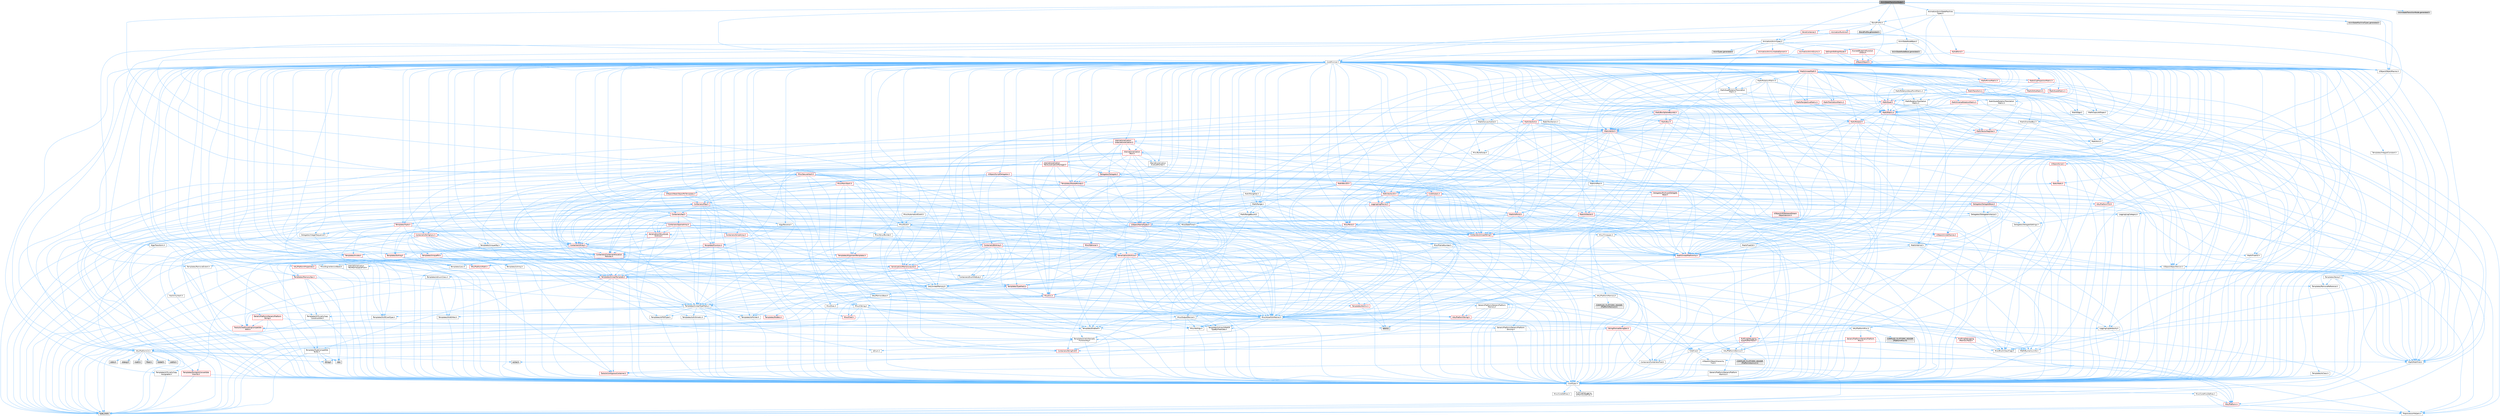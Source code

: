 digraph "AnimStateTransitionNode.h"
{
 // INTERACTIVE_SVG=YES
 // LATEX_PDF_SIZE
  bgcolor="transparent";
  edge [fontname=Helvetica,fontsize=10,labelfontname=Helvetica,labelfontsize=10];
  node [fontname=Helvetica,fontsize=10,shape=box,height=0.2,width=0.4];
  Node1 [id="Node000001",label="AnimStateTransitionNode.h",height=0.2,width=0.4,color="gray40", fillcolor="grey60", style="filled", fontcolor="black",tooltip=" "];
  Node1 -> Node2 [id="edge1_Node000001_Node000002",color="steelblue1",style="solid",tooltip=" "];
  Node2 [id="Node000002",label="CoreMinimal.h",height=0.2,width=0.4,color="grey40", fillcolor="white", style="filled",URL="$d7/d67/CoreMinimal_8h.html",tooltip=" "];
  Node2 -> Node3 [id="edge2_Node000002_Node000003",color="steelblue1",style="solid",tooltip=" "];
  Node3 [id="Node000003",label="CoreTypes.h",height=0.2,width=0.4,color="grey40", fillcolor="white", style="filled",URL="$dc/dec/CoreTypes_8h.html",tooltip=" "];
  Node3 -> Node4 [id="edge3_Node000003_Node000004",color="steelblue1",style="solid",tooltip=" "];
  Node4 [id="Node000004",label="HAL/Platform.h",height=0.2,width=0.4,color="red", fillcolor="#FFF0F0", style="filled",URL="$d9/dd0/Platform_8h.html",tooltip=" "];
  Node4 -> Node7 [id="edge4_Node000004_Node000007",color="steelblue1",style="solid",tooltip=" "];
  Node7 [id="Node000007",label="type_traits",height=0.2,width=0.4,color="grey60", fillcolor="#E0E0E0", style="filled",tooltip=" "];
  Node4 -> Node8 [id="edge5_Node000004_Node000008",color="steelblue1",style="solid",tooltip=" "];
  Node8 [id="Node000008",label="PreprocessorHelpers.h",height=0.2,width=0.4,color="grey40", fillcolor="white", style="filled",URL="$db/ddb/PreprocessorHelpers_8h.html",tooltip=" "];
  Node3 -> Node14 [id="edge6_Node000003_Node000014",color="steelblue1",style="solid",tooltip=" "];
  Node14 [id="Node000014",label="ProfilingDebugging\l/UMemoryDefines.h",height=0.2,width=0.4,color="grey40", fillcolor="white", style="filled",URL="$d2/da2/UMemoryDefines_8h.html",tooltip=" "];
  Node3 -> Node15 [id="edge7_Node000003_Node000015",color="steelblue1",style="solid",tooltip=" "];
  Node15 [id="Node000015",label="Misc/CoreMiscDefines.h",height=0.2,width=0.4,color="grey40", fillcolor="white", style="filled",URL="$da/d38/CoreMiscDefines_8h.html",tooltip=" "];
  Node15 -> Node4 [id="edge8_Node000015_Node000004",color="steelblue1",style="solid",tooltip=" "];
  Node15 -> Node8 [id="edge9_Node000015_Node000008",color="steelblue1",style="solid",tooltip=" "];
  Node3 -> Node16 [id="edge10_Node000003_Node000016",color="steelblue1",style="solid",tooltip=" "];
  Node16 [id="Node000016",label="Misc/CoreDefines.h",height=0.2,width=0.4,color="grey40", fillcolor="white", style="filled",URL="$d3/dd2/CoreDefines_8h.html",tooltip=" "];
  Node2 -> Node17 [id="edge11_Node000002_Node000017",color="steelblue1",style="solid",tooltip=" "];
  Node17 [id="Node000017",label="CoreFwd.h",height=0.2,width=0.4,color="grey40", fillcolor="white", style="filled",URL="$d1/d1e/CoreFwd_8h.html",tooltip=" "];
  Node17 -> Node3 [id="edge12_Node000017_Node000003",color="steelblue1",style="solid",tooltip=" "];
  Node17 -> Node18 [id="edge13_Node000017_Node000018",color="steelblue1",style="solid",tooltip=" "];
  Node18 [id="Node000018",label="Containers/ContainersFwd.h",height=0.2,width=0.4,color="grey40", fillcolor="white", style="filled",URL="$d4/d0a/ContainersFwd_8h.html",tooltip=" "];
  Node18 -> Node4 [id="edge14_Node000018_Node000004",color="steelblue1",style="solid",tooltip=" "];
  Node18 -> Node3 [id="edge15_Node000018_Node000003",color="steelblue1",style="solid",tooltip=" "];
  Node18 -> Node19 [id="edge16_Node000018_Node000019",color="steelblue1",style="solid",tooltip=" "];
  Node19 [id="Node000019",label="Traits/IsContiguousContainer.h",height=0.2,width=0.4,color="red", fillcolor="#FFF0F0", style="filled",URL="$d5/d3c/IsContiguousContainer_8h.html",tooltip=" "];
  Node19 -> Node3 [id="edge17_Node000019_Node000003",color="steelblue1",style="solid",tooltip=" "];
  Node17 -> Node22 [id="edge18_Node000017_Node000022",color="steelblue1",style="solid",tooltip=" "];
  Node22 [id="Node000022",label="Math/MathFwd.h",height=0.2,width=0.4,color="grey40", fillcolor="white", style="filled",URL="$d2/d10/MathFwd_8h.html",tooltip=" "];
  Node22 -> Node4 [id="edge19_Node000022_Node000004",color="steelblue1",style="solid",tooltip=" "];
  Node17 -> Node23 [id="edge20_Node000017_Node000023",color="steelblue1",style="solid",tooltip=" "];
  Node23 [id="Node000023",label="UObject/UObjectHierarchy\lFwd.h",height=0.2,width=0.4,color="grey40", fillcolor="white", style="filled",URL="$d3/d13/UObjectHierarchyFwd_8h.html",tooltip=" "];
  Node2 -> Node23 [id="edge21_Node000002_Node000023",color="steelblue1",style="solid",tooltip=" "];
  Node2 -> Node18 [id="edge22_Node000002_Node000018",color="steelblue1",style="solid",tooltip=" "];
  Node2 -> Node24 [id="edge23_Node000002_Node000024",color="steelblue1",style="solid",tooltip=" "];
  Node24 [id="Node000024",label="Misc/VarArgs.h",height=0.2,width=0.4,color="grey40", fillcolor="white", style="filled",URL="$d5/d6f/VarArgs_8h.html",tooltip=" "];
  Node24 -> Node3 [id="edge24_Node000024_Node000003",color="steelblue1",style="solid",tooltip=" "];
  Node2 -> Node25 [id="edge25_Node000002_Node000025",color="steelblue1",style="solid",tooltip=" "];
  Node25 [id="Node000025",label="Logging/LogVerbosity.h",height=0.2,width=0.4,color="grey40", fillcolor="white", style="filled",URL="$d2/d8f/LogVerbosity_8h.html",tooltip=" "];
  Node25 -> Node3 [id="edge26_Node000025_Node000003",color="steelblue1",style="solid",tooltip=" "];
  Node2 -> Node26 [id="edge27_Node000002_Node000026",color="steelblue1",style="solid",tooltip=" "];
  Node26 [id="Node000026",label="Misc/OutputDevice.h",height=0.2,width=0.4,color="grey40", fillcolor="white", style="filled",URL="$d7/d32/OutputDevice_8h.html",tooltip=" "];
  Node26 -> Node17 [id="edge28_Node000026_Node000017",color="steelblue1",style="solid",tooltip=" "];
  Node26 -> Node3 [id="edge29_Node000026_Node000003",color="steelblue1",style="solid",tooltip=" "];
  Node26 -> Node25 [id="edge30_Node000026_Node000025",color="steelblue1",style="solid",tooltip=" "];
  Node26 -> Node24 [id="edge31_Node000026_Node000024",color="steelblue1",style="solid",tooltip=" "];
  Node26 -> Node27 [id="edge32_Node000026_Node000027",color="steelblue1",style="solid",tooltip=" "];
  Node27 [id="Node000027",label="Templates/IsArrayOrRefOf\lTypeByPredicate.h",height=0.2,width=0.4,color="grey40", fillcolor="white", style="filled",URL="$d6/da1/IsArrayOrRefOfTypeByPredicate_8h.html",tooltip=" "];
  Node27 -> Node3 [id="edge33_Node000027_Node000003",color="steelblue1",style="solid",tooltip=" "];
  Node26 -> Node28 [id="edge34_Node000026_Node000028",color="steelblue1",style="solid",tooltip=" "];
  Node28 [id="Node000028",label="Templates/IsValidVariadic\lFunctionArg.h",height=0.2,width=0.4,color="grey40", fillcolor="white", style="filled",URL="$d0/dc8/IsValidVariadicFunctionArg_8h.html",tooltip=" "];
  Node28 -> Node3 [id="edge35_Node000028_Node000003",color="steelblue1",style="solid",tooltip=" "];
  Node28 -> Node29 [id="edge36_Node000028_Node000029",color="steelblue1",style="solid",tooltip=" "];
  Node29 [id="Node000029",label="IsEnum.h",height=0.2,width=0.4,color="grey40", fillcolor="white", style="filled",URL="$d4/de5/IsEnum_8h.html",tooltip=" "];
  Node28 -> Node7 [id="edge37_Node000028_Node000007",color="steelblue1",style="solid",tooltip=" "];
  Node26 -> Node30 [id="edge38_Node000026_Node000030",color="steelblue1",style="solid",tooltip=" "];
  Node30 [id="Node000030",label="Traits/IsCharEncodingCompatible\lWith.h",height=0.2,width=0.4,color="red", fillcolor="#FFF0F0", style="filled",URL="$df/dd1/IsCharEncodingCompatibleWith_8h.html",tooltip=" "];
  Node30 -> Node7 [id="edge39_Node000030_Node000007",color="steelblue1",style="solid",tooltip=" "];
  Node2 -> Node32 [id="edge40_Node000002_Node000032",color="steelblue1",style="solid",tooltip=" "];
  Node32 [id="Node000032",label="HAL/PlatformCrt.h",height=0.2,width=0.4,color="grey40", fillcolor="white", style="filled",URL="$d8/d75/PlatformCrt_8h.html",tooltip=" "];
  Node32 -> Node33 [id="edge41_Node000032_Node000033",color="steelblue1",style="solid",tooltip=" "];
  Node33 [id="Node000033",label="new",height=0.2,width=0.4,color="grey60", fillcolor="#E0E0E0", style="filled",tooltip=" "];
  Node32 -> Node34 [id="edge42_Node000032_Node000034",color="steelblue1",style="solid",tooltip=" "];
  Node34 [id="Node000034",label="wchar.h",height=0.2,width=0.4,color="grey60", fillcolor="#E0E0E0", style="filled",tooltip=" "];
  Node32 -> Node35 [id="edge43_Node000032_Node000035",color="steelblue1",style="solid",tooltip=" "];
  Node35 [id="Node000035",label="stddef.h",height=0.2,width=0.4,color="grey60", fillcolor="#E0E0E0", style="filled",tooltip=" "];
  Node32 -> Node36 [id="edge44_Node000032_Node000036",color="steelblue1",style="solid",tooltip=" "];
  Node36 [id="Node000036",label="stdlib.h",height=0.2,width=0.4,color="grey60", fillcolor="#E0E0E0", style="filled",tooltip=" "];
  Node32 -> Node37 [id="edge45_Node000032_Node000037",color="steelblue1",style="solid",tooltip=" "];
  Node37 [id="Node000037",label="stdio.h",height=0.2,width=0.4,color="grey60", fillcolor="#E0E0E0", style="filled",tooltip=" "];
  Node32 -> Node38 [id="edge46_Node000032_Node000038",color="steelblue1",style="solid",tooltip=" "];
  Node38 [id="Node000038",label="stdarg.h",height=0.2,width=0.4,color="grey60", fillcolor="#E0E0E0", style="filled",tooltip=" "];
  Node32 -> Node39 [id="edge47_Node000032_Node000039",color="steelblue1",style="solid",tooltip=" "];
  Node39 [id="Node000039",label="math.h",height=0.2,width=0.4,color="grey60", fillcolor="#E0E0E0", style="filled",tooltip=" "];
  Node32 -> Node40 [id="edge48_Node000032_Node000040",color="steelblue1",style="solid",tooltip=" "];
  Node40 [id="Node000040",label="float.h",height=0.2,width=0.4,color="grey60", fillcolor="#E0E0E0", style="filled",tooltip=" "];
  Node32 -> Node41 [id="edge49_Node000032_Node000041",color="steelblue1",style="solid",tooltip=" "];
  Node41 [id="Node000041",label="string.h",height=0.2,width=0.4,color="grey60", fillcolor="#E0E0E0", style="filled",tooltip=" "];
  Node2 -> Node42 [id="edge50_Node000002_Node000042",color="steelblue1",style="solid",tooltip=" "];
  Node42 [id="Node000042",label="HAL/PlatformMisc.h",height=0.2,width=0.4,color="grey40", fillcolor="white", style="filled",URL="$d0/df5/PlatformMisc_8h.html",tooltip=" "];
  Node42 -> Node3 [id="edge51_Node000042_Node000003",color="steelblue1",style="solid",tooltip=" "];
  Node42 -> Node43 [id="edge52_Node000042_Node000043",color="steelblue1",style="solid",tooltip=" "];
  Node43 [id="Node000043",label="GenericPlatform/GenericPlatform\lMisc.h",height=0.2,width=0.4,color="red", fillcolor="#FFF0F0", style="filled",URL="$db/d9a/GenericPlatformMisc_8h.html",tooltip=" "];
  Node43 -> Node44 [id="edge53_Node000043_Node000044",color="steelblue1",style="solid",tooltip=" "];
  Node44 [id="Node000044",label="Containers/StringFwd.h",height=0.2,width=0.4,color="red", fillcolor="#FFF0F0", style="filled",URL="$df/d37/StringFwd_8h.html",tooltip=" "];
  Node44 -> Node3 [id="edge54_Node000044_Node000003",color="steelblue1",style="solid",tooltip=" "];
  Node44 -> Node19 [id="edge55_Node000044_Node000019",color="steelblue1",style="solid",tooltip=" "];
  Node43 -> Node17 [id="edge56_Node000043_Node000017",color="steelblue1",style="solid",tooltip=" "];
  Node43 -> Node3 [id="edge57_Node000043_Node000003",color="steelblue1",style="solid",tooltip=" "];
  Node43 -> Node32 [id="edge58_Node000043_Node000032",color="steelblue1",style="solid",tooltip=" "];
  Node43 -> Node47 [id="edge59_Node000043_Node000047",color="steelblue1",style="solid",tooltip=" "];
  Node47 [id="Node000047",label="Math/NumericLimits.h",height=0.2,width=0.4,color="grey40", fillcolor="white", style="filled",URL="$df/d1b/NumericLimits_8h.html",tooltip=" "];
  Node47 -> Node3 [id="edge60_Node000047_Node000003",color="steelblue1",style="solid",tooltip=" "];
  Node43 -> Node49 [id="edge61_Node000043_Node000049",color="steelblue1",style="solid",tooltip=" "];
  Node49 [id="Node000049",label="Misc/EnumClassFlags.h",height=0.2,width=0.4,color="grey40", fillcolor="white", style="filled",URL="$d8/de7/EnumClassFlags_8h.html",tooltip=" "];
  Node42 -> Node52 [id="edge62_Node000042_Node000052",color="steelblue1",style="solid",tooltip=" "];
  Node52 [id="Node000052",label="COMPILED_PLATFORM_HEADER\l(PlatformMisc.h)",height=0.2,width=0.4,color="grey60", fillcolor="#E0E0E0", style="filled",tooltip=" "];
  Node42 -> Node53 [id="edge63_Node000042_Node000053",color="steelblue1",style="solid",tooltip=" "];
  Node53 [id="Node000053",label="ProfilingDebugging\l/CpuProfilerTrace.h",height=0.2,width=0.4,color="red", fillcolor="#FFF0F0", style="filled",URL="$da/dcb/CpuProfilerTrace_8h.html",tooltip=" "];
  Node53 -> Node3 [id="edge64_Node000053_Node000003",color="steelblue1",style="solid",tooltip=" "];
  Node53 -> Node18 [id="edge65_Node000053_Node000018",color="steelblue1",style="solid",tooltip=" "];
  Node53 -> Node54 [id="edge66_Node000053_Node000054",color="steelblue1",style="solid",tooltip=" "];
  Node54 [id="Node000054",label="HAL/PlatformAtomics.h",height=0.2,width=0.4,color="grey40", fillcolor="white", style="filled",URL="$d3/d36/PlatformAtomics_8h.html",tooltip=" "];
  Node54 -> Node3 [id="edge67_Node000054_Node000003",color="steelblue1",style="solid",tooltip=" "];
  Node54 -> Node55 [id="edge68_Node000054_Node000055",color="steelblue1",style="solid",tooltip=" "];
  Node55 [id="Node000055",label="GenericPlatform/GenericPlatform\lAtomics.h",height=0.2,width=0.4,color="grey40", fillcolor="white", style="filled",URL="$da/d72/GenericPlatformAtomics_8h.html",tooltip=" "];
  Node55 -> Node3 [id="edge69_Node000055_Node000003",color="steelblue1",style="solid",tooltip=" "];
  Node54 -> Node56 [id="edge70_Node000054_Node000056",color="steelblue1",style="solid",tooltip=" "];
  Node56 [id="Node000056",label="COMPILED_PLATFORM_HEADER\l(PlatformAtomics.h)",height=0.2,width=0.4,color="grey60", fillcolor="#E0E0E0", style="filled",tooltip=" "];
  Node53 -> Node8 [id="edge71_Node000053_Node000008",color="steelblue1",style="solid",tooltip=" "];
  Node2 -> Node61 [id="edge72_Node000002_Node000061",color="steelblue1",style="solid",tooltip=" "];
  Node61 [id="Node000061",label="Misc/AssertionMacros.h",height=0.2,width=0.4,color="grey40", fillcolor="white", style="filled",URL="$d0/dfa/AssertionMacros_8h.html",tooltip=" "];
  Node61 -> Node3 [id="edge73_Node000061_Node000003",color="steelblue1",style="solid",tooltip=" "];
  Node61 -> Node4 [id="edge74_Node000061_Node000004",color="steelblue1",style="solid",tooltip=" "];
  Node61 -> Node42 [id="edge75_Node000061_Node000042",color="steelblue1",style="solid",tooltip=" "];
  Node61 -> Node8 [id="edge76_Node000061_Node000008",color="steelblue1",style="solid",tooltip=" "];
  Node61 -> Node62 [id="edge77_Node000061_Node000062",color="steelblue1",style="solid",tooltip=" "];
  Node62 [id="Node000062",label="Templates/EnableIf.h",height=0.2,width=0.4,color="grey40", fillcolor="white", style="filled",URL="$d7/d60/EnableIf_8h.html",tooltip=" "];
  Node62 -> Node3 [id="edge78_Node000062_Node000003",color="steelblue1",style="solid",tooltip=" "];
  Node61 -> Node27 [id="edge79_Node000061_Node000027",color="steelblue1",style="solid",tooltip=" "];
  Node61 -> Node28 [id="edge80_Node000061_Node000028",color="steelblue1",style="solid",tooltip=" "];
  Node61 -> Node30 [id="edge81_Node000061_Node000030",color="steelblue1",style="solid",tooltip=" "];
  Node61 -> Node24 [id="edge82_Node000061_Node000024",color="steelblue1",style="solid",tooltip=" "];
  Node61 -> Node63 [id="edge83_Node000061_Node000063",color="steelblue1",style="solid",tooltip=" "];
  Node63 [id="Node000063",label="String/FormatStringSan.h",height=0.2,width=0.4,color="red", fillcolor="#FFF0F0", style="filled",URL="$d3/d8b/FormatStringSan_8h.html",tooltip=" "];
  Node63 -> Node7 [id="edge84_Node000063_Node000007",color="steelblue1",style="solid",tooltip=" "];
  Node63 -> Node3 [id="edge85_Node000063_Node000003",color="steelblue1",style="solid",tooltip=" "];
  Node63 -> Node28 [id="edge86_Node000063_Node000028",color="steelblue1",style="solid",tooltip=" "];
  Node63 -> Node18 [id="edge87_Node000063_Node000018",color="steelblue1",style="solid",tooltip=" "];
  Node61 -> Node69 [id="edge88_Node000061_Node000069",color="steelblue1",style="solid",tooltip=" "];
  Node69 [id="Node000069",label="atomic",height=0.2,width=0.4,color="grey60", fillcolor="#E0E0E0", style="filled",tooltip=" "];
  Node2 -> Node70 [id="edge89_Node000002_Node000070",color="steelblue1",style="solid",tooltip=" "];
  Node70 [id="Node000070",label="Templates/IsPointer.h",height=0.2,width=0.4,color="grey40", fillcolor="white", style="filled",URL="$d7/d05/IsPointer_8h.html",tooltip=" "];
  Node70 -> Node3 [id="edge90_Node000070_Node000003",color="steelblue1",style="solid",tooltip=" "];
  Node2 -> Node71 [id="edge91_Node000002_Node000071",color="steelblue1",style="solid",tooltip=" "];
  Node71 [id="Node000071",label="HAL/PlatformMemory.h",height=0.2,width=0.4,color="grey40", fillcolor="white", style="filled",URL="$de/d68/PlatformMemory_8h.html",tooltip=" "];
  Node71 -> Node3 [id="edge92_Node000071_Node000003",color="steelblue1",style="solid",tooltip=" "];
  Node71 -> Node72 [id="edge93_Node000071_Node000072",color="steelblue1",style="solid",tooltip=" "];
  Node72 [id="Node000072",label="GenericPlatform/GenericPlatform\lMemory.h",height=0.2,width=0.4,color="grey40", fillcolor="white", style="filled",URL="$dd/d22/GenericPlatformMemory_8h.html",tooltip=" "];
  Node72 -> Node17 [id="edge94_Node000072_Node000017",color="steelblue1",style="solid",tooltip=" "];
  Node72 -> Node3 [id="edge95_Node000072_Node000003",color="steelblue1",style="solid",tooltip=" "];
  Node72 -> Node73 [id="edge96_Node000072_Node000073",color="steelblue1",style="solid",tooltip=" "];
  Node73 [id="Node000073",label="HAL/PlatformString.h",height=0.2,width=0.4,color="red", fillcolor="#FFF0F0", style="filled",URL="$db/db5/PlatformString_8h.html",tooltip=" "];
  Node73 -> Node3 [id="edge97_Node000073_Node000003",color="steelblue1",style="solid",tooltip=" "];
  Node72 -> Node41 [id="edge98_Node000072_Node000041",color="steelblue1",style="solid",tooltip=" "];
  Node72 -> Node34 [id="edge99_Node000072_Node000034",color="steelblue1",style="solid",tooltip=" "];
  Node71 -> Node75 [id="edge100_Node000071_Node000075",color="steelblue1",style="solid",tooltip=" "];
  Node75 [id="Node000075",label="COMPILED_PLATFORM_HEADER\l(PlatformMemory.h)",height=0.2,width=0.4,color="grey60", fillcolor="#E0E0E0", style="filled",tooltip=" "];
  Node2 -> Node54 [id="edge101_Node000002_Node000054",color="steelblue1",style="solid",tooltip=" "];
  Node2 -> Node76 [id="edge102_Node000002_Node000076",color="steelblue1",style="solid",tooltip=" "];
  Node76 [id="Node000076",label="Misc/Exec.h",height=0.2,width=0.4,color="grey40", fillcolor="white", style="filled",URL="$de/ddb/Exec_8h.html",tooltip=" "];
  Node76 -> Node3 [id="edge103_Node000076_Node000003",color="steelblue1",style="solid",tooltip=" "];
  Node76 -> Node61 [id="edge104_Node000076_Node000061",color="steelblue1",style="solid",tooltip=" "];
  Node2 -> Node77 [id="edge105_Node000002_Node000077",color="steelblue1",style="solid",tooltip=" "];
  Node77 [id="Node000077",label="HAL/MemoryBase.h",height=0.2,width=0.4,color="grey40", fillcolor="white", style="filled",URL="$d6/d9f/MemoryBase_8h.html",tooltip=" "];
  Node77 -> Node3 [id="edge106_Node000077_Node000003",color="steelblue1",style="solid",tooltip=" "];
  Node77 -> Node54 [id="edge107_Node000077_Node000054",color="steelblue1",style="solid",tooltip=" "];
  Node77 -> Node32 [id="edge108_Node000077_Node000032",color="steelblue1",style="solid",tooltip=" "];
  Node77 -> Node76 [id="edge109_Node000077_Node000076",color="steelblue1",style="solid",tooltip=" "];
  Node77 -> Node26 [id="edge110_Node000077_Node000026",color="steelblue1",style="solid",tooltip=" "];
  Node77 -> Node78 [id="edge111_Node000077_Node000078",color="steelblue1",style="solid",tooltip=" "];
  Node78 [id="Node000078",label="Templates/Atomic.h",height=0.2,width=0.4,color="red", fillcolor="#FFF0F0", style="filled",URL="$d3/d91/Atomic_8h.html",tooltip=" "];
  Node78 -> Node69 [id="edge112_Node000078_Node000069",color="steelblue1",style="solid",tooltip=" "];
  Node2 -> Node87 [id="edge113_Node000002_Node000087",color="steelblue1",style="solid",tooltip=" "];
  Node87 [id="Node000087",label="HAL/UnrealMemory.h",height=0.2,width=0.4,color="grey40", fillcolor="white", style="filled",URL="$d9/d96/UnrealMemory_8h.html",tooltip=" "];
  Node87 -> Node3 [id="edge114_Node000087_Node000003",color="steelblue1",style="solid",tooltip=" "];
  Node87 -> Node72 [id="edge115_Node000087_Node000072",color="steelblue1",style="solid",tooltip=" "];
  Node87 -> Node77 [id="edge116_Node000087_Node000077",color="steelblue1",style="solid",tooltip=" "];
  Node87 -> Node71 [id="edge117_Node000087_Node000071",color="steelblue1",style="solid",tooltip=" "];
  Node87 -> Node88 [id="edge118_Node000087_Node000088",color="steelblue1",style="solid",tooltip=" "];
  Node88 [id="Node000088",label="ProfilingDebugging\l/MemoryTrace.h",height=0.2,width=0.4,color="red", fillcolor="#FFF0F0", style="filled",URL="$da/dd7/MemoryTrace_8h.html",tooltip=" "];
  Node88 -> Node4 [id="edge119_Node000088_Node000004",color="steelblue1",style="solid",tooltip=" "];
  Node88 -> Node49 [id="edge120_Node000088_Node000049",color="steelblue1",style="solid",tooltip=" "];
  Node87 -> Node70 [id="edge121_Node000087_Node000070",color="steelblue1",style="solid",tooltip=" "];
  Node2 -> Node89 [id="edge122_Node000002_Node000089",color="steelblue1",style="solid",tooltip=" "];
  Node89 [id="Node000089",label="Templates/IsArithmetic.h",height=0.2,width=0.4,color="grey40", fillcolor="white", style="filled",URL="$d2/d5d/IsArithmetic_8h.html",tooltip=" "];
  Node89 -> Node3 [id="edge123_Node000089_Node000003",color="steelblue1",style="solid",tooltip=" "];
  Node2 -> Node83 [id="edge124_Node000002_Node000083",color="steelblue1",style="solid",tooltip=" "];
  Node83 [id="Node000083",label="Templates/AndOrNot.h",height=0.2,width=0.4,color="grey40", fillcolor="white", style="filled",URL="$db/d0a/AndOrNot_8h.html",tooltip=" "];
  Node83 -> Node3 [id="edge125_Node000083_Node000003",color="steelblue1",style="solid",tooltip=" "];
  Node2 -> Node90 [id="edge126_Node000002_Node000090",color="steelblue1",style="solid",tooltip=" "];
  Node90 [id="Node000090",label="Templates/IsPODType.h",height=0.2,width=0.4,color="grey40", fillcolor="white", style="filled",URL="$d7/db1/IsPODType_8h.html",tooltip=" "];
  Node90 -> Node3 [id="edge127_Node000090_Node000003",color="steelblue1",style="solid",tooltip=" "];
  Node2 -> Node91 [id="edge128_Node000002_Node000091",color="steelblue1",style="solid",tooltip=" "];
  Node91 [id="Node000091",label="Templates/IsUECoreType.h",height=0.2,width=0.4,color="grey40", fillcolor="white", style="filled",URL="$d1/db8/IsUECoreType_8h.html",tooltip=" "];
  Node91 -> Node3 [id="edge129_Node000091_Node000003",color="steelblue1",style="solid",tooltip=" "];
  Node91 -> Node7 [id="edge130_Node000091_Node000007",color="steelblue1",style="solid",tooltip=" "];
  Node2 -> Node84 [id="edge131_Node000002_Node000084",color="steelblue1",style="solid",tooltip=" "];
  Node84 [id="Node000084",label="Templates/IsTriviallyCopy\lConstructible.h",height=0.2,width=0.4,color="grey40", fillcolor="white", style="filled",URL="$d3/d78/IsTriviallyCopyConstructible_8h.html",tooltip=" "];
  Node84 -> Node3 [id="edge132_Node000084_Node000003",color="steelblue1",style="solid",tooltip=" "];
  Node84 -> Node7 [id="edge133_Node000084_Node000007",color="steelblue1",style="solid",tooltip=" "];
  Node2 -> Node92 [id="edge134_Node000002_Node000092",color="steelblue1",style="solid",tooltip=" "];
  Node92 [id="Node000092",label="Templates/UnrealTypeTraits.h",height=0.2,width=0.4,color="grey40", fillcolor="white", style="filled",URL="$d2/d2d/UnrealTypeTraits_8h.html",tooltip=" "];
  Node92 -> Node3 [id="edge135_Node000092_Node000003",color="steelblue1",style="solid",tooltip=" "];
  Node92 -> Node70 [id="edge136_Node000092_Node000070",color="steelblue1",style="solid",tooltip=" "];
  Node92 -> Node61 [id="edge137_Node000092_Node000061",color="steelblue1",style="solid",tooltip=" "];
  Node92 -> Node83 [id="edge138_Node000092_Node000083",color="steelblue1",style="solid",tooltip=" "];
  Node92 -> Node62 [id="edge139_Node000092_Node000062",color="steelblue1",style="solid",tooltip=" "];
  Node92 -> Node89 [id="edge140_Node000092_Node000089",color="steelblue1",style="solid",tooltip=" "];
  Node92 -> Node29 [id="edge141_Node000092_Node000029",color="steelblue1",style="solid",tooltip=" "];
  Node92 -> Node93 [id="edge142_Node000092_Node000093",color="steelblue1",style="solid",tooltip=" "];
  Node93 [id="Node000093",label="Templates/Models.h",height=0.2,width=0.4,color="red", fillcolor="#FFF0F0", style="filled",URL="$d3/d0c/Models_8h.html",tooltip=" "];
  Node92 -> Node90 [id="edge143_Node000092_Node000090",color="steelblue1",style="solid",tooltip=" "];
  Node92 -> Node91 [id="edge144_Node000092_Node000091",color="steelblue1",style="solid",tooltip=" "];
  Node92 -> Node84 [id="edge145_Node000092_Node000084",color="steelblue1",style="solid",tooltip=" "];
  Node2 -> Node62 [id="edge146_Node000002_Node000062",color="steelblue1",style="solid",tooltip=" "];
  Node2 -> Node94 [id="edge147_Node000002_Node000094",color="steelblue1",style="solid",tooltip=" "];
  Node94 [id="Node000094",label="Templates/RemoveReference.h",height=0.2,width=0.4,color="grey40", fillcolor="white", style="filled",URL="$da/dbe/RemoveReference_8h.html",tooltip=" "];
  Node94 -> Node3 [id="edge148_Node000094_Node000003",color="steelblue1",style="solid",tooltip=" "];
  Node2 -> Node95 [id="edge149_Node000002_Node000095",color="steelblue1",style="solid",tooltip=" "];
  Node95 [id="Node000095",label="Templates/IntegralConstant.h",height=0.2,width=0.4,color="grey40", fillcolor="white", style="filled",URL="$db/d1b/IntegralConstant_8h.html",tooltip=" "];
  Node95 -> Node3 [id="edge150_Node000095_Node000003",color="steelblue1",style="solid",tooltip=" "];
  Node2 -> Node96 [id="edge151_Node000002_Node000096",color="steelblue1",style="solid",tooltip=" "];
  Node96 [id="Node000096",label="Templates/IsClass.h",height=0.2,width=0.4,color="grey40", fillcolor="white", style="filled",URL="$db/dcb/IsClass_8h.html",tooltip=" "];
  Node96 -> Node3 [id="edge152_Node000096_Node000003",color="steelblue1",style="solid",tooltip=" "];
  Node2 -> Node97 [id="edge153_Node000002_Node000097",color="steelblue1",style="solid",tooltip=" "];
  Node97 [id="Node000097",label="Templates/TypeCompatible\lBytes.h",height=0.2,width=0.4,color="grey40", fillcolor="white", style="filled",URL="$df/d0a/TypeCompatibleBytes_8h.html",tooltip=" "];
  Node97 -> Node3 [id="edge154_Node000097_Node000003",color="steelblue1",style="solid",tooltip=" "];
  Node97 -> Node41 [id="edge155_Node000097_Node000041",color="steelblue1",style="solid",tooltip=" "];
  Node97 -> Node33 [id="edge156_Node000097_Node000033",color="steelblue1",style="solid",tooltip=" "];
  Node97 -> Node7 [id="edge157_Node000097_Node000007",color="steelblue1",style="solid",tooltip=" "];
  Node2 -> Node19 [id="edge158_Node000002_Node000019",color="steelblue1",style="solid",tooltip=" "];
  Node2 -> Node98 [id="edge159_Node000002_Node000098",color="steelblue1",style="solid",tooltip=" "];
  Node98 [id="Node000098",label="Templates/UnrealTemplate.h",height=0.2,width=0.4,color="red", fillcolor="#FFF0F0", style="filled",URL="$d4/d24/UnrealTemplate_8h.html",tooltip=" "];
  Node98 -> Node3 [id="edge160_Node000098_Node000003",color="steelblue1",style="solid",tooltip=" "];
  Node98 -> Node70 [id="edge161_Node000098_Node000070",color="steelblue1",style="solid",tooltip=" "];
  Node98 -> Node87 [id="edge162_Node000098_Node000087",color="steelblue1",style="solid",tooltip=" "];
  Node98 -> Node92 [id="edge163_Node000098_Node000092",color="steelblue1",style="solid",tooltip=" "];
  Node98 -> Node94 [id="edge164_Node000098_Node000094",color="steelblue1",style="solid",tooltip=" "];
  Node98 -> Node97 [id="edge165_Node000098_Node000097",color="steelblue1",style="solid",tooltip=" "];
  Node98 -> Node19 [id="edge166_Node000098_Node000019",color="steelblue1",style="solid",tooltip=" "];
  Node98 -> Node7 [id="edge167_Node000098_Node000007",color="steelblue1",style="solid",tooltip=" "];
  Node2 -> Node47 [id="edge168_Node000002_Node000047",color="steelblue1",style="solid",tooltip=" "];
  Node2 -> Node102 [id="edge169_Node000002_Node000102",color="steelblue1",style="solid",tooltip=" "];
  Node102 [id="Node000102",label="HAL/PlatformMath.h",height=0.2,width=0.4,color="red", fillcolor="#FFF0F0", style="filled",URL="$dc/d53/PlatformMath_8h.html",tooltip=" "];
  Node102 -> Node3 [id="edge170_Node000102_Node000003",color="steelblue1",style="solid",tooltip=" "];
  Node2 -> Node85 [id="edge171_Node000002_Node000085",color="steelblue1",style="solid",tooltip=" "];
  Node85 [id="Node000085",label="Templates/IsTriviallyCopy\lAssignable.h",height=0.2,width=0.4,color="grey40", fillcolor="white", style="filled",URL="$d2/df2/IsTriviallyCopyAssignable_8h.html",tooltip=" "];
  Node85 -> Node3 [id="edge172_Node000085_Node000003",color="steelblue1",style="solid",tooltip=" "];
  Node85 -> Node7 [id="edge173_Node000085_Node000007",color="steelblue1",style="solid",tooltip=" "];
  Node2 -> Node110 [id="edge174_Node000002_Node000110",color="steelblue1",style="solid",tooltip=" "];
  Node110 [id="Node000110",label="Templates/MemoryOps.h",height=0.2,width=0.4,color="red", fillcolor="#FFF0F0", style="filled",URL="$db/dea/MemoryOps_8h.html",tooltip=" "];
  Node110 -> Node3 [id="edge175_Node000110_Node000003",color="steelblue1",style="solid",tooltip=" "];
  Node110 -> Node87 [id="edge176_Node000110_Node000087",color="steelblue1",style="solid",tooltip=" "];
  Node110 -> Node85 [id="edge177_Node000110_Node000085",color="steelblue1",style="solid",tooltip=" "];
  Node110 -> Node84 [id="edge178_Node000110_Node000084",color="steelblue1",style="solid",tooltip=" "];
  Node110 -> Node92 [id="edge179_Node000110_Node000092",color="steelblue1",style="solid",tooltip=" "];
  Node110 -> Node33 [id="edge180_Node000110_Node000033",color="steelblue1",style="solid",tooltip=" "];
  Node110 -> Node7 [id="edge181_Node000110_Node000007",color="steelblue1",style="solid",tooltip=" "];
  Node2 -> Node111 [id="edge182_Node000002_Node000111",color="steelblue1",style="solid",tooltip=" "];
  Node111 [id="Node000111",label="Containers/ContainerAllocation\lPolicies.h",height=0.2,width=0.4,color="red", fillcolor="#FFF0F0", style="filled",URL="$d7/dff/ContainerAllocationPolicies_8h.html",tooltip=" "];
  Node111 -> Node3 [id="edge183_Node000111_Node000003",color="steelblue1",style="solid",tooltip=" "];
  Node111 -> Node111 [id="edge184_Node000111_Node000111",color="steelblue1",style="solid",tooltip=" "];
  Node111 -> Node102 [id="edge185_Node000111_Node000102",color="steelblue1",style="solid",tooltip=" "];
  Node111 -> Node87 [id="edge186_Node000111_Node000087",color="steelblue1",style="solid",tooltip=" "];
  Node111 -> Node47 [id="edge187_Node000111_Node000047",color="steelblue1",style="solid",tooltip=" "];
  Node111 -> Node61 [id="edge188_Node000111_Node000061",color="steelblue1",style="solid",tooltip=" "];
  Node111 -> Node110 [id="edge189_Node000111_Node000110",color="steelblue1",style="solid",tooltip=" "];
  Node111 -> Node97 [id="edge190_Node000111_Node000097",color="steelblue1",style="solid",tooltip=" "];
  Node111 -> Node7 [id="edge191_Node000111_Node000007",color="steelblue1",style="solid",tooltip=" "];
  Node2 -> Node114 [id="edge192_Node000002_Node000114",color="steelblue1",style="solid",tooltip=" "];
  Node114 [id="Node000114",label="Templates/IsEnumClass.h",height=0.2,width=0.4,color="grey40", fillcolor="white", style="filled",URL="$d7/d15/IsEnumClass_8h.html",tooltip=" "];
  Node114 -> Node3 [id="edge193_Node000114_Node000003",color="steelblue1",style="solid",tooltip=" "];
  Node114 -> Node83 [id="edge194_Node000114_Node000083",color="steelblue1",style="solid",tooltip=" "];
  Node2 -> Node115 [id="edge195_Node000002_Node000115",color="steelblue1",style="solid",tooltip=" "];
  Node115 [id="Node000115",label="HAL/PlatformProperties.h",height=0.2,width=0.4,color="red", fillcolor="#FFF0F0", style="filled",URL="$d9/db0/PlatformProperties_8h.html",tooltip=" "];
  Node115 -> Node3 [id="edge196_Node000115_Node000003",color="steelblue1",style="solid",tooltip=" "];
  Node2 -> Node118 [id="edge197_Node000002_Node000118",color="steelblue1",style="solid",tooltip=" "];
  Node118 [id="Node000118",label="Misc/EngineVersionBase.h",height=0.2,width=0.4,color="grey40", fillcolor="white", style="filled",URL="$d5/d2b/EngineVersionBase_8h.html",tooltip=" "];
  Node118 -> Node3 [id="edge198_Node000118_Node000003",color="steelblue1",style="solid",tooltip=" "];
  Node2 -> Node119 [id="edge199_Node000002_Node000119",color="steelblue1",style="solid",tooltip=" "];
  Node119 [id="Node000119",label="Internationalization\l/TextNamespaceFwd.h",height=0.2,width=0.4,color="grey40", fillcolor="white", style="filled",URL="$d8/d97/TextNamespaceFwd_8h.html",tooltip=" "];
  Node119 -> Node3 [id="edge200_Node000119_Node000003",color="steelblue1",style="solid",tooltip=" "];
  Node2 -> Node120 [id="edge201_Node000002_Node000120",color="steelblue1",style="solid",tooltip=" "];
  Node120 [id="Node000120",label="Serialization/Archive.h",height=0.2,width=0.4,color="red", fillcolor="#FFF0F0", style="filled",URL="$d7/d3b/Archive_8h.html",tooltip=" "];
  Node120 -> Node17 [id="edge202_Node000120_Node000017",color="steelblue1",style="solid",tooltip=" "];
  Node120 -> Node3 [id="edge203_Node000120_Node000003",color="steelblue1",style="solid",tooltip=" "];
  Node120 -> Node115 [id="edge204_Node000120_Node000115",color="steelblue1",style="solid",tooltip=" "];
  Node120 -> Node119 [id="edge205_Node000120_Node000119",color="steelblue1",style="solid",tooltip=" "];
  Node120 -> Node22 [id="edge206_Node000120_Node000022",color="steelblue1",style="solid",tooltip=" "];
  Node120 -> Node61 [id="edge207_Node000120_Node000061",color="steelblue1",style="solid",tooltip=" "];
  Node120 -> Node118 [id="edge208_Node000120_Node000118",color="steelblue1",style="solid",tooltip=" "];
  Node120 -> Node24 [id="edge209_Node000120_Node000024",color="steelblue1",style="solid",tooltip=" "];
  Node120 -> Node62 [id="edge210_Node000120_Node000062",color="steelblue1",style="solid",tooltip=" "];
  Node120 -> Node27 [id="edge211_Node000120_Node000027",color="steelblue1",style="solid",tooltip=" "];
  Node120 -> Node114 [id="edge212_Node000120_Node000114",color="steelblue1",style="solid",tooltip=" "];
  Node120 -> Node28 [id="edge213_Node000120_Node000028",color="steelblue1",style="solid",tooltip=" "];
  Node120 -> Node98 [id="edge214_Node000120_Node000098",color="steelblue1",style="solid",tooltip=" "];
  Node120 -> Node30 [id="edge215_Node000120_Node000030",color="steelblue1",style="solid",tooltip=" "];
  Node120 -> Node123 [id="edge216_Node000120_Node000123",color="steelblue1",style="solid",tooltip=" "];
  Node123 [id="Node000123",label="UObject/ObjectVersion.h",height=0.2,width=0.4,color="grey40", fillcolor="white", style="filled",URL="$da/d63/ObjectVersion_8h.html",tooltip=" "];
  Node123 -> Node3 [id="edge217_Node000123_Node000003",color="steelblue1",style="solid",tooltip=" "];
  Node2 -> Node124 [id="edge218_Node000002_Node000124",color="steelblue1",style="solid",tooltip=" "];
  Node124 [id="Node000124",label="Templates/Less.h",height=0.2,width=0.4,color="grey40", fillcolor="white", style="filled",URL="$de/dc8/Less_8h.html",tooltip=" "];
  Node124 -> Node3 [id="edge219_Node000124_Node000003",color="steelblue1",style="solid",tooltip=" "];
  Node124 -> Node98 [id="edge220_Node000124_Node000098",color="steelblue1",style="solid",tooltip=" "];
  Node2 -> Node125 [id="edge221_Node000002_Node000125",color="steelblue1",style="solid",tooltip=" "];
  Node125 [id="Node000125",label="Templates/Sorting.h",height=0.2,width=0.4,color="red", fillcolor="#FFF0F0", style="filled",URL="$d3/d9e/Sorting_8h.html",tooltip=" "];
  Node125 -> Node3 [id="edge222_Node000125_Node000003",color="steelblue1",style="solid",tooltip=" "];
  Node125 -> Node102 [id="edge223_Node000125_Node000102",color="steelblue1",style="solid",tooltip=" "];
  Node125 -> Node124 [id="edge224_Node000125_Node000124",color="steelblue1",style="solid",tooltip=" "];
  Node2 -> Node136 [id="edge225_Node000002_Node000136",color="steelblue1",style="solid",tooltip=" "];
  Node136 [id="Node000136",label="Misc/Char.h",height=0.2,width=0.4,color="red", fillcolor="#FFF0F0", style="filled",URL="$d0/d58/Char_8h.html",tooltip=" "];
  Node136 -> Node3 [id="edge226_Node000136_Node000003",color="steelblue1",style="solid",tooltip=" "];
  Node136 -> Node7 [id="edge227_Node000136_Node000007",color="steelblue1",style="solid",tooltip=" "];
  Node2 -> Node139 [id="edge228_Node000002_Node000139",color="steelblue1",style="solid",tooltip=" "];
  Node139 [id="Node000139",label="GenericPlatform/GenericPlatform\lStricmp.h",height=0.2,width=0.4,color="grey40", fillcolor="white", style="filled",URL="$d2/d86/GenericPlatformStricmp_8h.html",tooltip=" "];
  Node139 -> Node3 [id="edge229_Node000139_Node000003",color="steelblue1",style="solid",tooltip=" "];
  Node2 -> Node140 [id="edge230_Node000002_Node000140",color="steelblue1",style="solid",tooltip=" "];
  Node140 [id="Node000140",label="GenericPlatform/GenericPlatform\lString.h",height=0.2,width=0.4,color="red", fillcolor="#FFF0F0", style="filled",URL="$dd/d20/GenericPlatformString_8h.html",tooltip=" "];
  Node140 -> Node3 [id="edge231_Node000140_Node000003",color="steelblue1",style="solid",tooltip=" "];
  Node140 -> Node139 [id="edge232_Node000140_Node000139",color="steelblue1",style="solid",tooltip=" "];
  Node140 -> Node62 [id="edge233_Node000140_Node000062",color="steelblue1",style="solid",tooltip=" "];
  Node140 -> Node30 [id="edge234_Node000140_Node000030",color="steelblue1",style="solid",tooltip=" "];
  Node140 -> Node7 [id="edge235_Node000140_Node000007",color="steelblue1",style="solid",tooltip=" "];
  Node2 -> Node73 [id="edge236_Node000002_Node000073",color="steelblue1",style="solid",tooltip=" "];
  Node2 -> Node143 [id="edge237_Node000002_Node000143",color="steelblue1",style="solid",tooltip=" "];
  Node143 [id="Node000143",label="Misc/CString.h",height=0.2,width=0.4,color="grey40", fillcolor="white", style="filled",URL="$d2/d49/CString_8h.html",tooltip=" "];
  Node143 -> Node3 [id="edge238_Node000143_Node000003",color="steelblue1",style="solid",tooltip=" "];
  Node143 -> Node32 [id="edge239_Node000143_Node000032",color="steelblue1",style="solid",tooltip=" "];
  Node143 -> Node73 [id="edge240_Node000143_Node000073",color="steelblue1",style="solid",tooltip=" "];
  Node143 -> Node61 [id="edge241_Node000143_Node000061",color="steelblue1",style="solid",tooltip=" "];
  Node143 -> Node136 [id="edge242_Node000143_Node000136",color="steelblue1",style="solid",tooltip=" "];
  Node143 -> Node24 [id="edge243_Node000143_Node000024",color="steelblue1",style="solid",tooltip=" "];
  Node143 -> Node27 [id="edge244_Node000143_Node000027",color="steelblue1",style="solid",tooltip=" "];
  Node143 -> Node28 [id="edge245_Node000143_Node000028",color="steelblue1",style="solid",tooltip=" "];
  Node143 -> Node30 [id="edge246_Node000143_Node000030",color="steelblue1",style="solid",tooltip=" "];
  Node2 -> Node144 [id="edge247_Node000002_Node000144",color="steelblue1",style="solid",tooltip=" "];
  Node144 [id="Node000144",label="Misc/Crc.h",height=0.2,width=0.4,color="red", fillcolor="#FFF0F0", style="filled",URL="$d4/dd2/Crc_8h.html",tooltip=" "];
  Node144 -> Node3 [id="edge248_Node000144_Node000003",color="steelblue1",style="solid",tooltip=" "];
  Node144 -> Node73 [id="edge249_Node000144_Node000073",color="steelblue1",style="solid",tooltip=" "];
  Node144 -> Node61 [id="edge250_Node000144_Node000061",color="steelblue1",style="solid",tooltip=" "];
  Node144 -> Node143 [id="edge251_Node000144_Node000143",color="steelblue1",style="solid",tooltip=" "];
  Node144 -> Node136 [id="edge252_Node000144_Node000136",color="steelblue1",style="solid",tooltip=" "];
  Node144 -> Node92 [id="edge253_Node000144_Node000092",color="steelblue1",style="solid",tooltip=" "];
  Node2 -> Node135 [id="edge254_Node000002_Node000135",color="steelblue1",style="solid",tooltip=" "];
  Node135 [id="Node000135",label="Math/UnrealMathUtility.h",height=0.2,width=0.4,color="red", fillcolor="#FFF0F0", style="filled",URL="$db/db8/UnrealMathUtility_8h.html",tooltip=" "];
  Node135 -> Node3 [id="edge255_Node000135_Node000003",color="steelblue1",style="solid",tooltip=" "];
  Node135 -> Node61 [id="edge256_Node000135_Node000061",color="steelblue1",style="solid",tooltip=" "];
  Node135 -> Node102 [id="edge257_Node000135_Node000102",color="steelblue1",style="solid",tooltip=" "];
  Node135 -> Node22 [id="edge258_Node000135_Node000022",color="steelblue1",style="solid",tooltip=" "];
  Node2 -> Node145 [id="edge259_Node000002_Node000145",color="steelblue1",style="solid",tooltip=" "];
  Node145 [id="Node000145",label="Containers/UnrealString.h",height=0.2,width=0.4,color="red", fillcolor="#FFF0F0", style="filled",URL="$d5/dba/UnrealString_8h.html",tooltip=" "];
  Node2 -> Node149 [id="edge260_Node000002_Node000149",color="steelblue1",style="solid",tooltip=" "];
  Node149 [id="Node000149",label="Containers/Array.h",height=0.2,width=0.4,color="red", fillcolor="#FFF0F0", style="filled",URL="$df/dd0/Array_8h.html",tooltip=" "];
  Node149 -> Node3 [id="edge261_Node000149_Node000003",color="steelblue1",style="solid",tooltip=" "];
  Node149 -> Node61 [id="edge262_Node000149_Node000061",color="steelblue1",style="solid",tooltip=" "];
  Node149 -> Node87 [id="edge263_Node000149_Node000087",color="steelblue1",style="solid",tooltip=" "];
  Node149 -> Node92 [id="edge264_Node000149_Node000092",color="steelblue1",style="solid",tooltip=" "];
  Node149 -> Node98 [id="edge265_Node000149_Node000098",color="steelblue1",style="solid",tooltip=" "];
  Node149 -> Node111 [id="edge266_Node000149_Node000111",color="steelblue1",style="solid",tooltip=" "];
  Node149 -> Node120 [id="edge267_Node000149_Node000120",color="steelblue1",style="solid",tooltip=" "];
  Node149 -> Node128 [id="edge268_Node000149_Node000128",color="steelblue1",style="solid",tooltip=" "];
  Node128 [id="Node000128",label="Templates/Invoke.h",height=0.2,width=0.4,color="red", fillcolor="#FFF0F0", style="filled",URL="$d7/deb/Invoke_8h.html",tooltip=" "];
  Node128 -> Node3 [id="edge269_Node000128_Node000003",color="steelblue1",style="solid",tooltip=" "];
  Node128 -> Node98 [id="edge270_Node000128_Node000098",color="steelblue1",style="solid",tooltip=" "];
  Node128 -> Node7 [id="edge271_Node000128_Node000007",color="steelblue1",style="solid",tooltip=" "];
  Node149 -> Node124 [id="edge272_Node000149_Node000124",color="steelblue1",style="solid",tooltip=" "];
  Node149 -> Node125 [id="edge273_Node000149_Node000125",color="steelblue1",style="solid",tooltip=" "];
  Node149 -> Node172 [id="edge274_Node000149_Node000172",color="steelblue1",style="solid",tooltip=" "];
  Node172 [id="Node000172",label="Templates/AlignmentTemplates.h",height=0.2,width=0.4,color="red", fillcolor="#FFF0F0", style="filled",URL="$dd/d32/AlignmentTemplates_8h.html",tooltip=" "];
  Node172 -> Node3 [id="edge275_Node000172_Node000003",color="steelblue1",style="solid",tooltip=" "];
  Node172 -> Node70 [id="edge276_Node000172_Node000070",color="steelblue1",style="solid",tooltip=" "];
  Node149 -> Node7 [id="edge277_Node000149_Node000007",color="steelblue1",style="solid",tooltip=" "];
  Node2 -> Node173 [id="edge278_Node000002_Node000173",color="steelblue1",style="solid",tooltip=" "];
  Node173 [id="Node000173",label="Misc/FrameNumber.h",height=0.2,width=0.4,color="grey40", fillcolor="white", style="filled",URL="$dd/dbd/FrameNumber_8h.html",tooltip=" "];
  Node173 -> Node3 [id="edge279_Node000173_Node000003",color="steelblue1",style="solid",tooltip=" "];
  Node173 -> Node47 [id="edge280_Node000173_Node000047",color="steelblue1",style="solid",tooltip=" "];
  Node173 -> Node135 [id="edge281_Node000173_Node000135",color="steelblue1",style="solid",tooltip=" "];
  Node173 -> Node62 [id="edge282_Node000173_Node000062",color="steelblue1",style="solid",tooltip=" "];
  Node173 -> Node92 [id="edge283_Node000173_Node000092",color="steelblue1",style="solid",tooltip=" "];
  Node2 -> Node174 [id="edge284_Node000002_Node000174",color="steelblue1",style="solid",tooltip=" "];
  Node174 [id="Node000174",label="Misc/Timespan.h",height=0.2,width=0.4,color="grey40", fillcolor="white", style="filled",URL="$da/dd9/Timespan_8h.html",tooltip=" "];
  Node174 -> Node3 [id="edge285_Node000174_Node000003",color="steelblue1",style="solid",tooltip=" "];
  Node174 -> Node175 [id="edge286_Node000174_Node000175",color="steelblue1",style="solid",tooltip=" "];
  Node175 [id="Node000175",label="Math/Interval.h",height=0.2,width=0.4,color="grey40", fillcolor="white", style="filled",URL="$d1/d55/Interval_8h.html",tooltip=" "];
  Node175 -> Node3 [id="edge287_Node000175_Node000003",color="steelblue1",style="solid",tooltip=" "];
  Node175 -> Node89 [id="edge288_Node000175_Node000089",color="steelblue1",style="solid",tooltip=" "];
  Node175 -> Node92 [id="edge289_Node000175_Node000092",color="steelblue1",style="solid",tooltip=" "];
  Node175 -> Node47 [id="edge290_Node000175_Node000047",color="steelblue1",style="solid",tooltip=" "];
  Node175 -> Node135 [id="edge291_Node000175_Node000135",color="steelblue1",style="solid",tooltip=" "];
  Node174 -> Node135 [id="edge292_Node000174_Node000135",color="steelblue1",style="solid",tooltip=" "];
  Node174 -> Node61 [id="edge293_Node000174_Node000061",color="steelblue1",style="solid",tooltip=" "];
  Node2 -> Node176 [id="edge294_Node000002_Node000176",color="steelblue1",style="solid",tooltip=" "];
  Node176 [id="Node000176",label="Containers/StringConv.h",height=0.2,width=0.4,color="red", fillcolor="#FFF0F0", style="filled",URL="$d3/ddf/StringConv_8h.html",tooltip=" "];
  Node176 -> Node3 [id="edge295_Node000176_Node000003",color="steelblue1",style="solid",tooltip=" "];
  Node176 -> Node61 [id="edge296_Node000176_Node000061",color="steelblue1",style="solid",tooltip=" "];
  Node176 -> Node111 [id="edge297_Node000176_Node000111",color="steelblue1",style="solid",tooltip=" "];
  Node176 -> Node149 [id="edge298_Node000176_Node000149",color="steelblue1",style="solid",tooltip=" "];
  Node176 -> Node143 [id="edge299_Node000176_Node000143",color="steelblue1",style="solid",tooltip=" "];
  Node176 -> Node177 [id="edge300_Node000176_Node000177",color="steelblue1",style="solid",tooltip=" "];
  Node177 [id="Node000177",label="Templates/IsArray.h",height=0.2,width=0.4,color="grey40", fillcolor="white", style="filled",URL="$d8/d8d/IsArray_8h.html",tooltip=" "];
  Node177 -> Node3 [id="edge301_Node000177_Node000003",color="steelblue1",style="solid",tooltip=" "];
  Node176 -> Node98 [id="edge302_Node000176_Node000098",color="steelblue1",style="solid",tooltip=" "];
  Node176 -> Node92 [id="edge303_Node000176_Node000092",color="steelblue1",style="solid",tooltip=" "];
  Node176 -> Node30 [id="edge304_Node000176_Node000030",color="steelblue1",style="solid",tooltip=" "];
  Node176 -> Node19 [id="edge305_Node000176_Node000019",color="steelblue1",style="solid",tooltip=" "];
  Node176 -> Node7 [id="edge306_Node000176_Node000007",color="steelblue1",style="solid",tooltip=" "];
  Node2 -> Node178 [id="edge307_Node000002_Node000178",color="steelblue1",style="solid",tooltip=" "];
  Node178 [id="Node000178",label="UObject/UnrealNames.h",height=0.2,width=0.4,color="red", fillcolor="#FFF0F0", style="filled",URL="$d8/db1/UnrealNames_8h.html",tooltip=" "];
  Node178 -> Node3 [id="edge308_Node000178_Node000003",color="steelblue1",style="solid",tooltip=" "];
  Node2 -> Node180 [id="edge309_Node000002_Node000180",color="steelblue1",style="solid",tooltip=" "];
  Node180 [id="Node000180",label="UObject/NameTypes.h",height=0.2,width=0.4,color="red", fillcolor="#FFF0F0", style="filled",URL="$d6/d35/NameTypes_8h.html",tooltip=" "];
  Node180 -> Node3 [id="edge310_Node000180_Node000003",color="steelblue1",style="solid",tooltip=" "];
  Node180 -> Node61 [id="edge311_Node000180_Node000061",color="steelblue1",style="solid",tooltip=" "];
  Node180 -> Node87 [id="edge312_Node000180_Node000087",color="steelblue1",style="solid",tooltip=" "];
  Node180 -> Node92 [id="edge313_Node000180_Node000092",color="steelblue1",style="solid",tooltip=" "];
  Node180 -> Node98 [id="edge314_Node000180_Node000098",color="steelblue1",style="solid",tooltip=" "];
  Node180 -> Node145 [id="edge315_Node000180_Node000145",color="steelblue1",style="solid",tooltip=" "];
  Node180 -> Node176 [id="edge316_Node000180_Node000176",color="steelblue1",style="solid",tooltip=" "];
  Node180 -> Node44 [id="edge317_Node000180_Node000044",color="steelblue1",style="solid",tooltip=" "];
  Node180 -> Node178 [id="edge318_Node000180_Node000178",color="steelblue1",style="solid",tooltip=" "];
  Node180 -> Node78 [id="edge319_Node000180_Node000078",color="steelblue1",style="solid",tooltip=" "];
  Node180 -> Node157 [id="edge320_Node000180_Node000157",color="steelblue1",style="solid",tooltip=" "];
  Node157 [id="Node000157",label="Serialization/MemoryLayout.h",height=0.2,width=0.4,color="red", fillcolor="#FFF0F0", style="filled",URL="$d7/d66/MemoryLayout_8h.html",tooltip=" "];
  Node157 -> Node160 [id="edge321_Node000157_Node000160",color="steelblue1",style="solid",tooltip=" "];
  Node160 [id="Node000160",label="Containers/EnumAsByte.h",height=0.2,width=0.4,color="grey40", fillcolor="white", style="filled",URL="$d6/d9a/EnumAsByte_8h.html",tooltip=" "];
  Node160 -> Node3 [id="edge322_Node000160_Node000003",color="steelblue1",style="solid",tooltip=" "];
  Node160 -> Node90 [id="edge323_Node000160_Node000090",color="steelblue1",style="solid",tooltip=" "];
  Node160 -> Node161 [id="edge324_Node000160_Node000161",color="steelblue1",style="solid",tooltip=" "];
  Node161 [id="Node000161",label="Templates/TypeHash.h",height=0.2,width=0.4,color="red", fillcolor="#FFF0F0", style="filled",URL="$d1/d62/TypeHash_8h.html",tooltip=" "];
  Node161 -> Node3 [id="edge325_Node000161_Node000003",color="steelblue1",style="solid",tooltip=" "];
  Node161 -> Node144 [id="edge326_Node000161_Node000144",color="steelblue1",style="solid",tooltip=" "];
  Node161 -> Node7 [id="edge327_Node000161_Node000007",color="steelblue1",style="solid",tooltip=" "];
  Node157 -> Node44 [id="edge328_Node000157_Node000044",color="steelblue1",style="solid",tooltip=" "];
  Node157 -> Node87 [id="edge329_Node000157_Node000087",color="steelblue1",style="solid",tooltip=" "];
  Node157 -> Node62 [id="edge330_Node000157_Node000062",color="steelblue1",style="solid",tooltip=" "];
  Node157 -> Node93 [id="edge331_Node000157_Node000093",color="steelblue1",style="solid",tooltip=" "];
  Node157 -> Node98 [id="edge332_Node000157_Node000098",color="steelblue1",style="solid",tooltip=" "];
  Node2 -> Node188 [id="edge333_Node000002_Node000188",color="steelblue1",style="solid",tooltip=" "];
  Node188 [id="Node000188",label="Misc/Parse.h",height=0.2,width=0.4,color="red", fillcolor="#FFF0F0", style="filled",URL="$dc/d71/Parse_8h.html",tooltip=" "];
  Node188 -> Node44 [id="edge334_Node000188_Node000044",color="steelblue1",style="solid",tooltip=" "];
  Node188 -> Node145 [id="edge335_Node000188_Node000145",color="steelblue1",style="solid",tooltip=" "];
  Node188 -> Node3 [id="edge336_Node000188_Node000003",color="steelblue1",style="solid",tooltip=" "];
  Node188 -> Node32 [id="edge337_Node000188_Node000032",color="steelblue1",style="solid",tooltip=" "];
  Node188 -> Node49 [id="edge338_Node000188_Node000049",color="steelblue1",style="solid",tooltip=" "];
  Node188 -> Node189 [id="edge339_Node000188_Node000189",color="steelblue1",style="solid",tooltip=" "];
  Node189 [id="Node000189",label="Templates/Function.h",height=0.2,width=0.4,color="red", fillcolor="#FFF0F0", style="filled",URL="$df/df5/Function_8h.html",tooltip=" "];
  Node189 -> Node3 [id="edge340_Node000189_Node000003",color="steelblue1",style="solid",tooltip=" "];
  Node189 -> Node61 [id="edge341_Node000189_Node000061",color="steelblue1",style="solid",tooltip=" "];
  Node189 -> Node87 [id="edge342_Node000189_Node000087",color="steelblue1",style="solid",tooltip=" "];
  Node189 -> Node92 [id="edge343_Node000189_Node000092",color="steelblue1",style="solid",tooltip=" "];
  Node189 -> Node128 [id="edge344_Node000189_Node000128",color="steelblue1",style="solid",tooltip=" "];
  Node189 -> Node98 [id="edge345_Node000189_Node000098",color="steelblue1",style="solid",tooltip=" "];
  Node189 -> Node135 [id="edge346_Node000189_Node000135",color="steelblue1",style="solid",tooltip=" "];
  Node189 -> Node33 [id="edge347_Node000189_Node000033",color="steelblue1",style="solid",tooltip=" "];
  Node189 -> Node7 [id="edge348_Node000189_Node000007",color="steelblue1",style="solid",tooltip=" "];
  Node2 -> Node172 [id="edge349_Node000002_Node000172",color="steelblue1",style="solid",tooltip=" "];
  Node2 -> Node191 [id="edge350_Node000002_Node000191",color="steelblue1",style="solid",tooltip=" "];
  Node191 [id="Node000191",label="Misc/StructBuilder.h",height=0.2,width=0.4,color="grey40", fillcolor="white", style="filled",URL="$d9/db3/StructBuilder_8h.html",tooltip=" "];
  Node191 -> Node3 [id="edge351_Node000191_Node000003",color="steelblue1",style="solid",tooltip=" "];
  Node191 -> Node135 [id="edge352_Node000191_Node000135",color="steelblue1",style="solid",tooltip=" "];
  Node191 -> Node172 [id="edge353_Node000191_Node000172",color="steelblue1",style="solid",tooltip=" "];
  Node2 -> Node104 [id="edge354_Node000002_Node000104",color="steelblue1",style="solid",tooltip=" "];
  Node104 [id="Node000104",label="Templates/Decay.h",height=0.2,width=0.4,color="grey40", fillcolor="white", style="filled",URL="$dd/d0f/Decay_8h.html",tooltip=" "];
  Node104 -> Node3 [id="edge355_Node000104_Node000003",color="steelblue1",style="solid",tooltip=" "];
  Node104 -> Node94 [id="edge356_Node000104_Node000094",color="steelblue1",style="solid",tooltip=" "];
  Node104 -> Node7 [id="edge357_Node000104_Node000007",color="steelblue1",style="solid",tooltip=" "];
  Node2 -> Node192 [id="edge358_Node000002_Node000192",color="steelblue1",style="solid",tooltip=" "];
  Node192 [id="Node000192",label="Templates/PointerIsConvertible\lFromTo.h",height=0.2,width=0.4,color="red", fillcolor="#FFF0F0", style="filled",URL="$d6/d65/PointerIsConvertibleFromTo_8h.html",tooltip=" "];
  Node192 -> Node3 [id="edge359_Node000192_Node000003",color="steelblue1",style="solid",tooltip=" "];
  Node192 -> Node7 [id="edge360_Node000192_Node000007",color="steelblue1",style="solid",tooltip=" "];
  Node2 -> Node128 [id="edge361_Node000002_Node000128",color="steelblue1",style="solid",tooltip=" "];
  Node2 -> Node189 [id="edge362_Node000002_Node000189",color="steelblue1",style="solid",tooltip=" "];
  Node2 -> Node161 [id="edge363_Node000002_Node000161",color="steelblue1",style="solid",tooltip=" "];
  Node2 -> Node193 [id="edge364_Node000002_Node000193",color="steelblue1",style="solid",tooltip=" "];
  Node193 [id="Node000193",label="Containers/ScriptArray.h",height=0.2,width=0.4,color="red", fillcolor="#FFF0F0", style="filled",URL="$dc/daf/ScriptArray_8h.html",tooltip=" "];
  Node193 -> Node3 [id="edge365_Node000193_Node000003",color="steelblue1",style="solid",tooltip=" "];
  Node193 -> Node61 [id="edge366_Node000193_Node000061",color="steelblue1",style="solid",tooltip=" "];
  Node193 -> Node87 [id="edge367_Node000193_Node000087",color="steelblue1",style="solid",tooltip=" "];
  Node193 -> Node111 [id="edge368_Node000193_Node000111",color="steelblue1",style="solid",tooltip=" "];
  Node193 -> Node149 [id="edge369_Node000193_Node000149",color="steelblue1",style="solid",tooltip=" "];
  Node2 -> Node194 [id="edge370_Node000002_Node000194",color="steelblue1",style="solid",tooltip=" "];
  Node194 [id="Node000194",label="Containers/BitArray.h",height=0.2,width=0.4,color="red", fillcolor="#FFF0F0", style="filled",URL="$d1/de4/BitArray_8h.html",tooltip=" "];
  Node194 -> Node111 [id="edge371_Node000194_Node000111",color="steelblue1",style="solid",tooltip=" "];
  Node194 -> Node3 [id="edge372_Node000194_Node000003",color="steelblue1",style="solid",tooltip=" "];
  Node194 -> Node54 [id="edge373_Node000194_Node000054",color="steelblue1",style="solid",tooltip=" "];
  Node194 -> Node87 [id="edge374_Node000194_Node000087",color="steelblue1",style="solid",tooltip=" "];
  Node194 -> Node135 [id="edge375_Node000194_Node000135",color="steelblue1",style="solid",tooltip=" "];
  Node194 -> Node61 [id="edge376_Node000194_Node000061",color="steelblue1",style="solid",tooltip=" "];
  Node194 -> Node49 [id="edge377_Node000194_Node000049",color="steelblue1",style="solid",tooltip=" "];
  Node194 -> Node120 [id="edge378_Node000194_Node000120",color="steelblue1",style="solid",tooltip=" "];
  Node194 -> Node157 [id="edge379_Node000194_Node000157",color="steelblue1",style="solid",tooltip=" "];
  Node194 -> Node62 [id="edge380_Node000194_Node000062",color="steelblue1",style="solid",tooltip=" "];
  Node194 -> Node128 [id="edge381_Node000194_Node000128",color="steelblue1",style="solid",tooltip=" "];
  Node194 -> Node98 [id="edge382_Node000194_Node000098",color="steelblue1",style="solid",tooltip=" "];
  Node194 -> Node92 [id="edge383_Node000194_Node000092",color="steelblue1",style="solid",tooltip=" "];
  Node2 -> Node195 [id="edge384_Node000002_Node000195",color="steelblue1",style="solid",tooltip=" "];
  Node195 [id="Node000195",label="Containers/SparseArray.h",height=0.2,width=0.4,color="red", fillcolor="#FFF0F0", style="filled",URL="$d5/dbf/SparseArray_8h.html",tooltip=" "];
  Node195 -> Node3 [id="edge385_Node000195_Node000003",color="steelblue1",style="solid",tooltip=" "];
  Node195 -> Node61 [id="edge386_Node000195_Node000061",color="steelblue1",style="solid",tooltip=" "];
  Node195 -> Node87 [id="edge387_Node000195_Node000087",color="steelblue1",style="solid",tooltip=" "];
  Node195 -> Node92 [id="edge388_Node000195_Node000092",color="steelblue1",style="solid",tooltip=" "];
  Node195 -> Node98 [id="edge389_Node000195_Node000098",color="steelblue1",style="solid",tooltip=" "];
  Node195 -> Node111 [id="edge390_Node000195_Node000111",color="steelblue1",style="solid",tooltip=" "];
  Node195 -> Node124 [id="edge391_Node000195_Node000124",color="steelblue1",style="solid",tooltip=" "];
  Node195 -> Node149 [id="edge392_Node000195_Node000149",color="steelblue1",style="solid",tooltip=" "];
  Node195 -> Node135 [id="edge393_Node000195_Node000135",color="steelblue1",style="solid",tooltip=" "];
  Node195 -> Node193 [id="edge394_Node000195_Node000193",color="steelblue1",style="solid",tooltip=" "];
  Node195 -> Node194 [id="edge395_Node000195_Node000194",color="steelblue1",style="solid",tooltip=" "];
  Node195 -> Node196 [id="edge396_Node000195_Node000196",color="steelblue1",style="solid",tooltip=" "];
  Node196 [id="Node000196",label="Serialization/Structured\lArchive.h",height=0.2,width=0.4,color="red", fillcolor="#FFF0F0", style="filled",URL="$d9/d1e/StructuredArchive_8h.html",tooltip=" "];
  Node196 -> Node149 [id="edge397_Node000196_Node000149",color="steelblue1",style="solid",tooltip=" "];
  Node196 -> Node111 [id="edge398_Node000196_Node000111",color="steelblue1",style="solid",tooltip=" "];
  Node196 -> Node3 [id="edge399_Node000196_Node000003",color="steelblue1",style="solid",tooltip=" "];
  Node196 -> Node120 [id="edge400_Node000196_Node000120",color="steelblue1",style="solid",tooltip=" "];
  Node196 -> Node207 [id="edge401_Node000196_Node000207",color="steelblue1",style="solid",tooltip=" "];
  Node207 [id="Node000207",label="Templates/UniqueObj.h",height=0.2,width=0.4,color="grey40", fillcolor="white", style="filled",URL="$da/d95/UniqueObj_8h.html",tooltip=" "];
  Node207 -> Node3 [id="edge402_Node000207_Node000003",color="steelblue1",style="solid",tooltip=" "];
  Node207 -> Node208 [id="edge403_Node000207_Node000208",color="steelblue1",style="solid",tooltip=" "];
  Node208 [id="Node000208",label="Templates/UniquePtr.h",height=0.2,width=0.4,color="red", fillcolor="#FFF0F0", style="filled",URL="$de/d1a/UniquePtr_8h.html",tooltip=" "];
  Node208 -> Node3 [id="edge404_Node000208_Node000003",color="steelblue1",style="solid",tooltip=" "];
  Node208 -> Node98 [id="edge405_Node000208_Node000098",color="steelblue1",style="solid",tooltip=" "];
  Node208 -> Node177 [id="edge406_Node000208_Node000177",color="steelblue1",style="solid",tooltip=" "];
  Node208 -> Node209 [id="edge407_Node000208_Node000209",color="steelblue1",style="solid",tooltip=" "];
  Node209 [id="Node000209",label="Templates/RemoveExtent.h",height=0.2,width=0.4,color="grey40", fillcolor="white", style="filled",URL="$dc/de9/RemoveExtent_8h.html",tooltip=" "];
  Node209 -> Node3 [id="edge408_Node000209_Node000003",color="steelblue1",style="solid",tooltip=" "];
  Node208 -> Node157 [id="edge409_Node000208_Node000157",color="steelblue1",style="solid",tooltip=" "];
  Node208 -> Node7 [id="edge410_Node000208_Node000007",color="steelblue1",style="solid",tooltip=" "];
  Node195 -> Node145 [id="edge411_Node000195_Node000145",color="steelblue1",style="solid",tooltip=" "];
  Node2 -> Node211 [id="edge412_Node000002_Node000211",color="steelblue1",style="solid",tooltip=" "];
  Node211 [id="Node000211",label="Containers/Set.h",height=0.2,width=0.4,color="red", fillcolor="#FFF0F0", style="filled",URL="$d4/d45/Set_8h.html",tooltip=" "];
  Node211 -> Node111 [id="edge413_Node000211_Node000111",color="steelblue1",style="solid",tooltip=" "];
  Node211 -> Node195 [id="edge414_Node000211_Node000195",color="steelblue1",style="solid",tooltip=" "];
  Node211 -> Node18 [id="edge415_Node000211_Node000018",color="steelblue1",style="solid",tooltip=" "];
  Node211 -> Node135 [id="edge416_Node000211_Node000135",color="steelblue1",style="solid",tooltip=" "];
  Node211 -> Node61 [id="edge417_Node000211_Node000061",color="steelblue1",style="solid",tooltip=" "];
  Node211 -> Node191 [id="edge418_Node000211_Node000191",color="steelblue1",style="solid",tooltip=" "];
  Node211 -> Node196 [id="edge419_Node000211_Node000196",color="steelblue1",style="solid",tooltip=" "];
  Node211 -> Node189 [id="edge420_Node000211_Node000189",color="steelblue1",style="solid",tooltip=" "];
  Node211 -> Node125 [id="edge421_Node000211_Node000125",color="steelblue1",style="solid",tooltip=" "];
  Node211 -> Node161 [id="edge422_Node000211_Node000161",color="steelblue1",style="solid",tooltip=" "];
  Node211 -> Node98 [id="edge423_Node000211_Node000098",color="steelblue1",style="solid",tooltip=" "];
  Node211 -> Node7 [id="edge424_Node000211_Node000007",color="steelblue1",style="solid",tooltip=" "];
  Node2 -> Node214 [id="edge425_Node000002_Node000214",color="steelblue1",style="solid",tooltip=" "];
  Node214 [id="Node000214",label="Algo/Reverse.h",height=0.2,width=0.4,color="grey40", fillcolor="white", style="filled",URL="$d5/d93/Reverse_8h.html",tooltip=" "];
  Node214 -> Node3 [id="edge426_Node000214_Node000003",color="steelblue1",style="solid",tooltip=" "];
  Node214 -> Node98 [id="edge427_Node000214_Node000098",color="steelblue1",style="solid",tooltip=" "];
  Node2 -> Node215 [id="edge428_Node000002_Node000215",color="steelblue1",style="solid",tooltip=" "];
  Node215 [id="Node000215",label="Containers/Map.h",height=0.2,width=0.4,color="red", fillcolor="#FFF0F0", style="filled",URL="$df/d79/Map_8h.html",tooltip=" "];
  Node215 -> Node3 [id="edge429_Node000215_Node000003",color="steelblue1",style="solid",tooltip=" "];
  Node215 -> Node214 [id="edge430_Node000215_Node000214",color="steelblue1",style="solid",tooltip=" "];
  Node215 -> Node211 [id="edge431_Node000215_Node000211",color="steelblue1",style="solid",tooltip=" "];
  Node215 -> Node145 [id="edge432_Node000215_Node000145",color="steelblue1",style="solid",tooltip=" "];
  Node215 -> Node61 [id="edge433_Node000215_Node000061",color="steelblue1",style="solid",tooltip=" "];
  Node215 -> Node191 [id="edge434_Node000215_Node000191",color="steelblue1",style="solid",tooltip=" "];
  Node215 -> Node189 [id="edge435_Node000215_Node000189",color="steelblue1",style="solid",tooltip=" "];
  Node215 -> Node125 [id="edge436_Node000215_Node000125",color="steelblue1",style="solid",tooltip=" "];
  Node215 -> Node216 [id="edge437_Node000215_Node000216",color="steelblue1",style="solid",tooltip=" "];
  Node216 [id="Node000216",label="Templates/Tuple.h",height=0.2,width=0.4,color="red", fillcolor="#FFF0F0", style="filled",URL="$d2/d4f/Tuple_8h.html",tooltip=" "];
  Node216 -> Node3 [id="edge438_Node000216_Node000003",color="steelblue1",style="solid",tooltip=" "];
  Node216 -> Node98 [id="edge439_Node000216_Node000098",color="steelblue1",style="solid",tooltip=" "];
  Node216 -> Node217 [id="edge440_Node000216_Node000217",color="steelblue1",style="solid",tooltip=" "];
  Node217 [id="Node000217",label="Delegates/IntegerSequence.h",height=0.2,width=0.4,color="grey40", fillcolor="white", style="filled",URL="$d2/dcc/IntegerSequence_8h.html",tooltip=" "];
  Node217 -> Node3 [id="edge441_Node000217_Node000003",color="steelblue1",style="solid",tooltip=" "];
  Node216 -> Node128 [id="edge442_Node000216_Node000128",color="steelblue1",style="solid",tooltip=" "];
  Node216 -> Node196 [id="edge443_Node000216_Node000196",color="steelblue1",style="solid",tooltip=" "];
  Node216 -> Node157 [id="edge444_Node000216_Node000157",color="steelblue1",style="solid",tooltip=" "];
  Node216 -> Node161 [id="edge445_Node000216_Node000161",color="steelblue1",style="solid",tooltip=" "];
  Node216 -> Node7 [id="edge446_Node000216_Node000007",color="steelblue1",style="solid",tooltip=" "];
  Node215 -> Node98 [id="edge447_Node000215_Node000098",color="steelblue1",style="solid",tooltip=" "];
  Node215 -> Node92 [id="edge448_Node000215_Node000092",color="steelblue1",style="solid",tooltip=" "];
  Node215 -> Node7 [id="edge449_Node000215_Node000007",color="steelblue1",style="solid",tooltip=" "];
  Node2 -> Node219 [id="edge450_Node000002_Node000219",color="steelblue1",style="solid",tooltip=" "];
  Node219 [id="Node000219",label="Math/IntPoint.h",height=0.2,width=0.4,color="red", fillcolor="#FFF0F0", style="filled",URL="$d3/df7/IntPoint_8h.html",tooltip=" "];
  Node219 -> Node3 [id="edge451_Node000219_Node000003",color="steelblue1",style="solid",tooltip=" "];
  Node219 -> Node61 [id="edge452_Node000219_Node000061",color="steelblue1",style="solid",tooltip=" "];
  Node219 -> Node188 [id="edge453_Node000219_Node000188",color="steelblue1",style="solid",tooltip=" "];
  Node219 -> Node22 [id="edge454_Node000219_Node000022",color="steelblue1",style="solid",tooltip=" "];
  Node219 -> Node135 [id="edge455_Node000219_Node000135",color="steelblue1",style="solid",tooltip=" "];
  Node219 -> Node145 [id="edge456_Node000219_Node000145",color="steelblue1",style="solid",tooltip=" "];
  Node219 -> Node196 [id="edge457_Node000219_Node000196",color="steelblue1",style="solid",tooltip=" "];
  Node219 -> Node161 [id="edge458_Node000219_Node000161",color="steelblue1",style="solid",tooltip=" "];
  Node2 -> Node221 [id="edge459_Node000002_Node000221",color="steelblue1",style="solid",tooltip=" "];
  Node221 [id="Node000221",label="Math/IntVector.h",height=0.2,width=0.4,color="red", fillcolor="#FFF0F0", style="filled",URL="$d7/d44/IntVector_8h.html",tooltip=" "];
  Node221 -> Node3 [id="edge460_Node000221_Node000003",color="steelblue1",style="solid",tooltip=" "];
  Node221 -> Node144 [id="edge461_Node000221_Node000144",color="steelblue1",style="solid",tooltip=" "];
  Node221 -> Node188 [id="edge462_Node000221_Node000188",color="steelblue1",style="solid",tooltip=" "];
  Node221 -> Node22 [id="edge463_Node000221_Node000022",color="steelblue1",style="solid",tooltip=" "];
  Node221 -> Node135 [id="edge464_Node000221_Node000135",color="steelblue1",style="solid",tooltip=" "];
  Node221 -> Node145 [id="edge465_Node000221_Node000145",color="steelblue1",style="solid",tooltip=" "];
  Node221 -> Node196 [id="edge466_Node000221_Node000196",color="steelblue1",style="solid",tooltip=" "];
  Node2 -> Node222 [id="edge467_Node000002_Node000222",color="steelblue1",style="solid",tooltip=" "];
  Node222 [id="Node000222",label="Logging/LogCategory.h",height=0.2,width=0.4,color="grey40", fillcolor="white", style="filled",URL="$d9/d36/LogCategory_8h.html",tooltip=" "];
  Node222 -> Node3 [id="edge468_Node000222_Node000003",color="steelblue1",style="solid",tooltip=" "];
  Node222 -> Node25 [id="edge469_Node000222_Node000025",color="steelblue1",style="solid",tooltip=" "];
  Node222 -> Node180 [id="edge470_Node000222_Node000180",color="steelblue1",style="solid",tooltip=" "];
  Node2 -> Node223 [id="edge471_Node000002_Node000223",color="steelblue1",style="solid",tooltip=" "];
  Node223 [id="Node000223",label="Logging/LogMacros.h",height=0.2,width=0.4,color="red", fillcolor="#FFF0F0", style="filled",URL="$d0/d16/LogMacros_8h.html",tooltip=" "];
  Node223 -> Node145 [id="edge472_Node000223_Node000145",color="steelblue1",style="solid",tooltip=" "];
  Node223 -> Node3 [id="edge473_Node000223_Node000003",color="steelblue1",style="solid",tooltip=" "];
  Node223 -> Node8 [id="edge474_Node000223_Node000008",color="steelblue1",style="solid",tooltip=" "];
  Node223 -> Node222 [id="edge475_Node000223_Node000222",color="steelblue1",style="solid",tooltip=" "];
  Node223 -> Node25 [id="edge476_Node000223_Node000025",color="steelblue1",style="solid",tooltip=" "];
  Node223 -> Node61 [id="edge477_Node000223_Node000061",color="steelblue1",style="solid",tooltip=" "];
  Node223 -> Node24 [id="edge478_Node000223_Node000024",color="steelblue1",style="solid",tooltip=" "];
  Node223 -> Node63 [id="edge479_Node000223_Node000063",color="steelblue1",style="solid",tooltip=" "];
  Node223 -> Node62 [id="edge480_Node000223_Node000062",color="steelblue1",style="solid",tooltip=" "];
  Node223 -> Node27 [id="edge481_Node000223_Node000027",color="steelblue1",style="solid",tooltip=" "];
  Node223 -> Node28 [id="edge482_Node000223_Node000028",color="steelblue1",style="solid",tooltip=" "];
  Node223 -> Node30 [id="edge483_Node000223_Node000030",color="steelblue1",style="solid",tooltip=" "];
  Node223 -> Node7 [id="edge484_Node000223_Node000007",color="steelblue1",style="solid",tooltip=" "];
  Node2 -> Node226 [id="edge485_Node000002_Node000226",color="steelblue1",style="solid",tooltip=" "];
  Node226 [id="Node000226",label="Math/Vector2D.h",height=0.2,width=0.4,color="red", fillcolor="#FFF0F0", style="filled",URL="$d3/db0/Vector2D_8h.html",tooltip=" "];
  Node226 -> Node3 [id="edge486_Node000226_Node000003",color="steelblue1",style="solid",tooltip=" "];
  Node226 -> Node22 [id="edge487_Node000226_Node000022",color="steelblue1",style="solid",tooltip=" "];
  Node226 -> Node61 [id="edge488_Node000226_Node000061",color="steelblue1",style="solid",tooltip=" "];
  Node226 -> Node144 [id="edge489_Node000226_Node000144",color="steelblue1",style="solid",tooltip=" "];
  Node226 -> Node135 [id="edge490_Node000226_Node000135",color="steelblue1",style="solid",tooltip=" "];
  Node226 -> Node145 [id="edge491_Node000226_Node000145",color="steelblue1",style="solid",tooltip=" "];
  Node226 -> Node188 [id="edge492_Node000226_Node000188",color="steelblue1",style="solid",tooltip=" "];
  Node226 -> Node219 [id="edge493_Node000226_Node000219",color="steelblue1",style="solid",tooltip=" "];
  Node226 -> Node223 [id="edge494_Node000226_Node000223",color="steelblue1",style="solid",tooltip=" "];
  Node226 -> Node7 [id="edge495_Node000226_Node000007",color="steelblue1",style="solid",tooltip=" "];
  Node2 -> Node230 [id="edge496_Node000002_Node000230",color="steelblue1",style="solid",tooltip=" "];
  Node230 [id="Node000230",label="Math/IntRect.h",height=0.2,width=0.4,color="grey40", fillcolor="white", style="filled",URL="$d7/d53/IntRect_8h.html",tooltip=" "];
  Node230 -> Node3 [id="edge497_Node000230_Node000003",color="steelblue1",style="solid",tooltip=" "];
  Node230 -> Node22 [id="edge498_Node000230_Node000022",color="steelblue1",style="solid",tooltip=" "];
  Node230 -> Node135 [id="edge499_Node000230_Node000135",color="steelblue1",style="solid",tooltip=" "];
  Node230 -> Node145 [id="edge500_Node000230_Node000145",color="steelblue1",style="solid",tooltip=" "];
  Node230 -> Node219 [id="edge501_Node000230_Node000219",color="steelblue1",style="solid",tooltip=" "];
  Node230 -> Node226 [id="edge502_Node000230_Node000226",color="steelblue1",style="solid",tooltip=" "];
  Node2 -> Node231 [id="edge503_Node000002_Node000231",color="steelblue1",style="solid",tooltip=" "];
  Node231 [id="Node000231",label="Misc/ByteSwap.h",height=0.2,width=0.4,color="grey40", fillcolor="white", style="filled",URL="$dc/dd7/ByteSwap_8h.html",tooltip=" "];
  Node231 -> Node3 [id="edge504_Node000231_Node000003",color="steelblue1",style="solid",tooltip=" "];
  Node231 -> Node32 [id="edge505_Node000231_Node000032",color="steelblue1",style="solid",tooltip=" "];
  Node2 -> Node160 [id="edge506_Node000002_Node000160",color="steelblue1",style="solid",tooltip=" "];
  Node2 -> Node232 [id="edge507_Node000002_Node000232",color="steelblue1",style="solid",tooltip=" "];
  Node232 [id="Node000232",label="HAL/PlatformTLS.h",height=0.2,width=0.4,color="red", fillcolor="#FFF0F0", style="filled",URL="$d0/def/PlatformTLS_8h.html",tooltip=" "];
  Node232 -> Node3 [id="edge508_Node000232_Node000003",color="steelblue1",style="solid",tooltip=" "];
  Node2 -> Node235 [id="edge509_Node000002_Node000235",color="steelblue1",style="solid",tooltip=" "];
  Node235 [id="Node000235",label="CoreGlobals.h",height=0.2,width=0.4,color="red", fillcolor="#FFF0F0", style="filled",URL="$d5/d8c/CoreGlobals_8h.html",tooltip=" "];
  Node235 -> Node145 [id="edge510_Node000235_Node000145",color="steelblue1",style="solid",tooltip=" "];
  Node235 -> Node3 [id="edge511_Node000235_Node000003",color="steelblue1",style="solid",tooltip=" "];
  Node235 -> Node232 [id="edge512_Node000235_Node000232",color="steelblue1",style="solid",tooltip=" "];
  Node235 -> Node223 [id="edge513_Node000235_Node000223",color="steelblue1",style="solid",tooltip=" "];
  Node235 -> Node49 [id="edge514_Node000235_Node000049",color="steelblue1",style="solid",tooltip=" "];
  Node235 -> Node26 [id="edge515_Node000235_Node000026",color="steelblue1",style="solid",tooltip=" "];
  Node235 -> Node53 [id="edge516_Node000235_Node000053",color="steelblue1",style="solid",tooltip=" "];
  Node235 -> Node78 [id="edge517_Node000235_Node000078",color="steelblue1",style="solid",tooltip=" "];
  Node235 -> Node180 [id="edge518_Node000235_Node000180",color="steelblue1",style="solid",tooltip=" "];
  Node235 -> Node69 [id="edge519_Node000235_Node000069",color="steelblue1",style="solid",tooltip=" "];
  Node2 -> Node236 [id="edge520_Node000002_Node000236",color="steelblue1",style="solid",tooltip=" "];
  Node236 [id="Node000236",label="Templates/SharedPointer.h",height=0.2,width=0.4,color="red", fillcolor="#FFF0F0", style="filled",URL="$d2/d17/SharedPointer_8h.html",tooltip=" "];
  Node236 -> Node3 [id="edge521_Node000236_Node000003",color="steelblue1",style="solid",tooltip=" "];
  Node236 -> Node192 [id="edge522_Node000236_Node000192",color="steelblue1",style="solid",tooltip=" "];
  Node236 -> Node61 [id="edge523_Node000236_Node000061",color="steelblue1",style="solid",tooltip=" "];
  Node236 -> Node87 [id="edge524_Node000236_Node000087",color="steelblue1",style="solid",tooltip=" "];
  Node236 -> Node149 [id="edge525_Node000236_Node000149",color="steelblue1",style="solid",tooltip=" "];
  Node236 -> Node215 [id="edge526_Node000236_Node000215",color="steelblue1",style="solid",tooltip=" "];
  Node236 -> Node235 [id="edge527_Node000236_Node000235",color="steelblue1",style="solid",tooltip=" "];
  Node2 -> Node241 [id="edge528_Node000002_Node000241",color="steelblue1",style="solid",tooltip=" "];
  Node241 [id="Node000241",label="Internationalization\l/CulturePointer.h",height=0.2,width=0.4,color="grey40", fillcolor="white", style="filled",URL="$d6/dbe/CulturePointer_8h.html",tooltip=" "];
  Node241 -> Node3 [id="edge529_Node000241_Node000003",color="steelblue1",style="solid",tooltip=" "];
  Node241 -> Node236 [id="edge530_Node000241_Node000236",color="steelblue1",style="solid",tooltip=" "];
  Node2 -> Node242 [id="edge531_Node000002_Node000242",color="steelblue1",style="solid",tooltip=" "];
  Node242 [id="Node000242",label="UObject/WeakObjectPtrTemplates.h",height=0.2,width=0.4,color="red", fillcolor="#FFF0F0", style="filled",URL="$d8/d3b/WeakObjectPtrTemplates_8h.html",tooltip=" "];
  Node242 -> Node3 [id="edge532_Node000242_Node000003",color="steelblue1",style="solid",tooltip=" "];
  Node242 -> Node215 [id="edge533_Node000242_Node000215",color="steelblue1",style="solid",tooltip=" "];
  Node242 -> Node7 [id="edge534_Node000242_Node000007",color="steelblue1",style="solid",tooltip=" "];
  Node2 -> Node245 [id="edge535_Node000002_Node000245",color="steelblue1",style="solid",tooltip=" "];
  Node245 [id="Node000245",label="Delegates/DelegateSettings.h",height=0.2,width=0.4,color="grey40", fillcolor="white", style="filled",URL="$d0/d97/DelegateSettings_8h.html",tooltip=" "];
  Node245 -> Node3 [id="edge536_Node000245_Node000003",color="steelblue1",style="solid",tooltip=" "];
  Node2 -> Node246 [id="edge537_Node000002_Node000246",color="steelblue1",style="solid",tooltip=" "];
  Node246 [id="Node000246",label="Delegates/IDelegateInstance.h",height=0.2,width=0.4,color="grey40", fillcolor="white", style="filled",URL="$d2/d10/IDelegateInstance_8h.html",tooltip=" "];
  Node246 -> Node3 [id="edge538_Node000246_Node000003",color="steelblue1",style="solid",tooltip=" "];
  Node246 -> Node161 [id="edge539_Node000246_Node000161",color="steelblue1",style="solid",tooltip=" "];
  Node246 -> Node180 [id="edge540_Node000246_Node000180",color="steelblue1",style="solid",tooltip=" "];
  Node246 -> Node245 [id="edge541_Node000246_Node000245",color="steelblue1",style="solid",tooltip=" "];
  Node2 -> Node247 [id="edge542_Node000002_Node000247",color="steelblue1",style="solid",tooltip=" "];
  Node247 [id="Node000247",label="Delegates/DelegateBase.h",height=0.2,width=0.4,color="red", fillcolor="#FFF0F0", style="filled",URL="$da/d67/DelegateBase_8h.html",tooltip=" "];
  Node247 -> Node3 [id="edge543_Node000247_Node000003",color="steelblue1",style="solid",tooltip=" "];
  Node247 -> Node111 [id="edge544_Node000247_Node000111",color="steelblue1",style="solid",tooltip=" "];
  Node247 -> Node135 [id="edge545_Node000247_Node000135",color="steelblue1",style="solid",tooltip=" "];
  Node247 -> Node180 [id="edge546_Node000247_Node000180",color="steelblue1",style="solid",tooltip=" "];
  Node247 -> Node245 [id="edge547_Node000247_Node000245",color="steelblue1",style="solid",tooltip=" "];
  Node247 -> Node246 [id="edge548_Node000247_Node000246",color="steelblue1",style="solid",tooltip=" "];
  Node2 -> Node255 [id="edge549_Node000002_Node000255",color="steelblue1",style="solid",tooltip=" "];
  Node255 [id="Node000255",label="Delegates/MulticastDelegate\lBase.h",height=0.2,width=0.4,color="red", fillcolor="#FFF0F0", style="filled",URL="$db/d16/MulticastDelegateBase_8h.html",tooltip=" "];
  Node255 -> Node3 [id="edge550_Node000255_Node000003",color="steelblue1",style="solid",tooltip=" "];
  Node255 -> Node111 [id="edge551_Node000255_Node000111",color="steelblue1",style="solid",tooltip=" "];
  Node255 -> Node149 [id="edge552_Node000255_Node000149",color="steelblue1",style="solid",tooltip=" "];
  Node255 -> Node135 [id="edge553_Node000255_Node000135",color="steelblue1",style="solid",tooltip=" "];
  Node255 -> Node246 [id="edge554_Node000255_Node000246",color="steelblue1",style="solid",tooltip=" "];
  Node255 -> Node247 [id="edge555_Node000255_Node000247",color="steelblue1",style="solid",tooltip=" "];
  Node2 -> Node217 [id="edge556_Node000002_Node000217",color="steelblue1",style="solid",tooltip=" "];
  Node2 -> Node216 [id="edge557_Node000002_Node000216",color="steelblue1",style="solid",tooltip=" "];
  Node2 -> Node256 [id="edge558_Node000002_Node000256",color="steelblue1",style="solid",tooltip=" "];
  Node256 [id="Node000256",label="UObject/ScriptDelegates.h",height=0.2,width=0.4,color="red", fillcolor="#FFF0F0", style="filled",URL="$de/d81/ScriptDelegates_8h.html",tooltip=" "];
  Node256 -> Node149 [id="edge559_Node000256_Node000149",color="steelblue1",style="solid",tooltip=" "];
  Node256 -> Node111 [id="edge560_Node000256_Node000111",color="steelblue1",style="solid",tooltip=" "];
  Node256 -> Node145 [id="edge561_Node000256_Node000145",color="steelblue1",style="solid",tooltip=" "];
  Node256 -> Node61 [id="edge562_Node000256_Node000061",color="steelblue1",style="solid",tooltip=" "];
  Node256 -> Node236 [id="edge563_Node000256_Node000236",color="steelblue1",style="solid",tooltip=" "];
  Node256 -> Node161 [id="edge564_Node000256_Node000161",color="steelblue1",style="solid",tooltip=" "];
  Node256 -> Node92 [id="edge565_Node000256_Node000092",color="steelblue1",style="solid",tooltip=" "];
  Node256 -> Node180 [id="edge566_Node000256_Node000180",color="steelblue1",style="solid",tooltip=" "];
  Node2 -> Node258 [id="edge567_Node000002_Node000258",color="steelblue1",style="solid",tooltip=" "];
  Node258 [id="Node000258",label="Delegates/Delegate.h",height=0.2,width=0.4,color="red", fillcolor="#FFF0F0", style="filled",URL="$d4/d80/Delegate_8h.html",tooltip=" "];
  Node258 -> Node3 [id="edge568_Node000258_Node000003",color="steelblue1",style="solid",tooltip=" "];
  Node258 -> Node61 [id="edge569_Node000258_Node000061",color="steelblue1",style="solid",tooltip=" "];
  Node258 -> Node180 [id="edge570_Node000258_Node000180",color="steelblue1",style="solid",tooltip=" "];
  Node258 -> Node236 [id="edge571_Node000258_Node000236",color="steelblue1",style="solid",tooltip=" "];
  Node258 -> Node242 [id="edge572_Node000258_Node000242",color="steelblue1",style="solid",tooltip=" "];
  Node258 -> Node255 [id="edge573_Node000258_Node000255",color="steelblue1",style="solid",tooltip=" "];
  Node258 -> Node217 [id="edge574_Node000258_Node000217",color="steelblue1",style="solid",tooltip=" "];
  Node2 -> Node263 [id="edge575_Node000002_Node000263",color="steelblue1",style="solid",tooltip=" "];
  Node263 [id="Node000263",label="Internationalization\l/TextLocalizationManager.h",height=0.2,width=0.4,color="red", fillcolor="#FFF0F0", style="filled",URL="$d5/d2e/TextLocalizationManager_8h.html",tooltip=" "];
  Node263 -> Node149 [id="edge576_Node000263_Node000149",color="steelblue1",style="solid",tooltip=" "];
  Node263 -> Node111 [id="edge577_Node000263_Node000111",color="steelblue1",style="solid",tooltip=" "];
  Node263 -> Node215 [id="edge578_Node000263_Node000215",color="steelblue1",style="solid",tooltip=" "];
  Node263 -> Node211 [id="edge579_Node000263_Node000211",color="steelblue1",style="solid",tooltip=" "];
  Node263 -> Node145 [id="edge580_Node000263_Node000145",color="steelblue1",style="solid",tooltip=" "];
  Node263 -> Node3 [id="edge581_Node000263_Node000003",color="steelblue1",style="solid",tooltip=" "];
  Node263 -> Node258 [id="edge582_Node000263_Node000258",color="steelblue1",style="solid",tooltip=" "];
  Node263 -> Node144 [id="edge583_Node000263_Node000144",color="steelblue1",style="solid",tooltip=" "];
  Node263 -> Node49 [id="edge584_Node000263_Node000049",color="steelblue1",style="solid",tooltip=" "];
  Node263 -> Node189 [id="edge585_Node000263_Node000189",color="steelblue1",style="solid",tooltip=" "];
  Node263 -> Node236 [id="edge586_Node000263_Node000236",color="steelblue1",style="solid",tooltip=" "];
  Node263 -> Node69 [id="edge587_Node000263_Node000069",color="steelblue1",style="solid",tooltip=" "];
  Node2 -> Node204 [id="edge588_Node000002_Node000204",color="steelblue1",style="solid",tooltip=" "];
  Node204 [id="Node000204",label="Misc/Optional.h",height=0.2,width=0.4,color="red", fillcolor="#FFF0F0", style="filled",URL="$d2/dae/Optional_8h.html",tooltip=" "];
  Node204 -> Node3 [id="edge589_Node000204_Node000003",color="steelblue1",style="solid",tooltip=" "];
  Node204 -> Node61 [id="edge590_Node000204_Node000061",color="steelblue1",style="solid",tooltip=" "];
  Node204 -> Node110 [id="edge591_Node000204_Node000110",color="steelblue1",style="solid",tooltip=" "];
  Node204 -> Node98 [id="edge592_Node000204_Node000098",color="steelblue1",style="solid",tooltip=" "];
  Node204 -> Node120 [id="edge593_Node000204_Node000120",color="steelblue1",style="solid",tooltip=" "];
  Node2 -> Node177 [id="edge594_Node000002_Node000177",color="steelblue1",style="solid",tooltip=" "];
  Node2 -> Node209 [id="edge595_Node000002_Node000209",color="steelblue1",style="solid",tooltip=" "];
  Node2 -> Node208 [id="edge596_Node000002_Node000208",color="steelblue1",style="solid",tooltip=" "];
  Node2 -> Node270 [id="edge597_Node000002_Node000270",color="steelblue1",style="solid",tooltip=" "];
  Node270 [id="Node000270",label="Internationalization\l/Text.h",height=0.2,width=0.4,color="red", fillcolor="#FFF0F0", style="filled",URL="$d6/d35/Text_8h.html",tooltip=" "];
  Node270 -> Node3 [id="edge598_Node000270_Node000003",color="steelblue1",style="solid",tooltip=" "];
  Node270 -> Node54 [id="edge599_Node000270_Node000054",color="steelblue1",style="solid",tooltip=" "];
  Node270 -> Node61 [id="edge600_Node000270_Node000061",color="steelblue1",style="solid",tooltip=" "];
  Node270 -> Node49 [id="edge601_Node000270_Node000049",color="steelblue1",style="solid",tooltip=" "];
  Node270 -> Node92 [id="edge602_Node000270_Node000092",color="steelblue1",style="solid",tooltip=" "];
  Node270 -> Node149 [id="edge603_Node000270_Node000149",color="steelblue1",style="solid",tooltip=" "];
  Node270 -> Node145 [id="edge604_Node000270_Node000145",color="steelblue1",style="solid",tooltip=" "];
  Node270 -> Node160 [id="edge605_Node000270_Node000160",color="steelblue1",style="solid",tooltip=" "];
  Node270 -> Node236 [id="edge606_Node000270_Node000236",color="steelblue1",style="solid",tooltip=" "];
  Node270 -> Node241 [id="edge607_Node000270_Node000241",color="steelblue1",style="solid",tooltip=" "];
  Node270 -> Node263 [id="edge608_Node000270_Node000263",color="steelblue1",style="solid",tooltip=" "];
  Node270 -> Node204 [id="edge609_Node000270_Node000204",color="steelblue1",style="solid",tooltip=" "];
  Node270 -> Node208 [id="edge610_Node000270_Node000208",color="steelblue1",style="solid",tooltip=" "];
  Node270 -> Node7 [id="edge611_Node000270_Node000007",color="steelblue1",style="solid",tooltip=" "];
  Node2 -> Node207 [id="edge612_Node000002_Node000207",color="steelblue1",style="solid",tooltip=" "];
  Node2 -> Node276 [id="edge613_Node000002_Node000276",color="steelblue1",style="solid",tooltip=" "];
  Node276 [id="Node000276",label="Internationalization\l/Internationalization.h",height=0.2,width=0.4,color="red", fillcolor="#FFF0F0", style="filled",URL="$da/de4/Internationalization_8h.html",tooltip=" "];
  Node276 -> Node149 [id="edge614_Node000276_Node000149",color="steelblue1",style="solid",tooltip=" "];
  Node276 -> Node145 [id="edge615_Node000276_Node000145",color="steelblue1",style="solid",tooltip=" "];
  Node276 -> Node3 [id="edge616_Node000276_Node000003",color="steelblue1",style="solid",tooltip=" "];
  Node276 -> Node258 [id="edge617_Node000276_Node000258",color="steelblue1",style="solid",tooltip=" "];
  Node276 -> Node241 [id="edge618_Node000276_Node000241",color="steelblue1",style="solid",tooltip=" "];
  Node276 -> Node270 [id="edge619_Node000276_Node000270",color="steelblue1",style="solid",tooltip=" "];
  Node276 -> Node236 [id="edge620_Node000276_Node000236",color="steelblue1",style="solid",tooltip=" "];
  Node276 -> Node216 [id="edge621_Node000276_Node000216",color="steelblue1",style="solid",tooltip=" "];
  Node276 -> Node207 [id="edge622_Node000276_Node000207",color="steelblue1",style="solid",tooltip=" "];
  Node276 -> Node180 [id="edge623_Node000276_Node000180",color="steelblue1",style="solid",tooltip=" "];
  Node2 -> Node277 [id="edge624_Node000002_Node000277",color="steelblue1",style="solid",tooltip=" "];
  Node277 [id="Node000277",label="Math/Vector.h",height=0.2,width=0.4,color="red", fillcolor="#FFF0F0", style="filled",URL="$d6/dbe/Vector_8h.html",tooltip=" "];
  Node277 -> Node3 [id="edge625_Node000277_Node000003",color="steelblue1",style="solid",tooltip=" "];
  Node277 -> Node61 [id="edge626_Node000277_Node000061",color="steelblue1",style="solid",tooltip=" "];
  Node277 -> Node22 [id="edge627_Node000277_Node000022",color="steelblue1",style="solid",tooltip=" "];
  Node277 -> Node47 [id="edge628_Node000277_Node000047",color="steelblue1",style="solid",tooltip=" "];
  Node277 -> Node144 [id="edge629_Node000277_Node000144",color="steelblue1",style="solid",tooltip=" "];
  Node277 -> Node135 [id="edge630_Node000277_Node000135",color="steelblue1",style="solid",tooltip=" "];
  Node277 -> Node145 [id="edge631_Node000277_Node000145",color="steelblue1",style="solid",tooltip=" "];
  Node277 -> Node188 [id="edge632_Node000277_Node000188",color="steelblue1",style="solid",tooltip=" "];
  Node277 -> Node219 [id="edge633_Node000277_Node000219",color="steelblue1",style="solid",tooltip=" "];
  Node277 -> Node223 [id="edge634_Node000277_Node000223",color="steelblue1",style="solid",tooltip=" "];
  Node277 -> Node226 [id="edge635_Node000277_Node000226",color="steelblue1",style="solid",tooltip=" "];
  Node277 -> Node231 [id="edge636_Node000277_Node000231",color="steelblue1",style="solid",tooltip=" "];
  Node277 -> Node270 [id="edge637_Node000277_Node000270",color="steelblue1",style="solid",tooltip=" "];
  Node277 -> Node276 [id="edge638_Node000277_Node000276",color="steelblue1",style="solid",tooltip=" "];
  Node277 -> Node221 [id="edge639_Node000277_Node000221",color="steelblue1",style="solid",tooltip=" "];
  Node277 -> Node280 [id="edge640_Node000277_Node000280",color="steelblue1",style="solid",tooltip=" "];
  Node280 [id="Node000280",label="Math/Axis.h",height=0.2,width=0.4,color="grey40", fillcolor="white", style="filled",URL="$dd/dbb/Axis_8h.html",tooltip=" "];
  Node280 -> Node3 [id="edge641_Node000280_Node000003",color="steelblue1",style="solid",tooltip=" "];
  Node277 -> Node157 [id="edge642_Node000277_Node000157",color="steelblue1",style="solid",tooltip=" "];
  Node277 -> Node123 [id="edge643_Node000277_Node000123",color="steelblue1",style="solid",tooltip=" "];
  Node277 -> Node7 [id="edge644_Node000277_Node000007",color="steelblue1",style="solid",tooltip=" "];
  Node2 -> Node281 [id="edge645_Node000002_Node000281",color="steelblue1",style="solid",tooltip=" "];
  Node281 [id="Node000281",label="Math/Vector4.h",height=0.2,width=0.4,color="red", fillcolor="#FFF0F0", style="filled",URL="$d7/d36/Vector4_8h.html",tooltip=" "];
  Node281 -> Node3 [id="edge646_Node000281_Node000003",color="steelblue1",style="solid",tooltip=" "];
  Node281 -> Node144 [id="edge647_Node000281_Node000144",color="steelblue1",style="solid",tooltip=" "];
  Node281 -> Node22 [id="edge648_Node000281_Node000022",color="steelblue1",style="solid",tooltip=" "];
  Node281 -> Node135 [id="edge649_Node000281_Node000135",color="steelblue1",style="solid",tooltip=" "];
  Node281 -> Node145 [id="edge650_Node000281_Node000145",color="steelblue1",style="solid",tooltip=" "];
  Node281 -> Node188 [id="edge651_Node000281_Node000188",color="steelblue1",style="solid",tooltip=" "];
  Node281 -> Node223 [id="edge652_Node000281_Node000223",color="steelblue1",style="solid",tooltip=" "];
  Node281 -> Node226 [id="edge653_Node000281_Node000226",color="steelblue1",style="solid",tooltip=" "];
  Node281 -> Node277 [id="edge654_Node000281_Node000277",color="steelblue1",style="solid",tooltip=" "];
  Node281 -> Node157 [id="edge655_Node000281_Node000157",color="steelblue1",style="solid",tooltip=" "];
  Node281 -> Node7 [id="edge656_Node000281_Node000007",color="steelblue1",style="solid",tooltip=" "];
  Node2 -> Node282 [id="edge657_Node000002_Node000282",color="steelblue1",style="solid",tooltip=" "];
  Node282 [id="Node000282",label="Math/VectorRegister.h",height=0.2,width=0.4,color="red", fillcolor="#FFF0F0", style="filled",URL="$da/d8b/VectorRegister_8h.html",tooltip=" "];
  Node282 -> Node3 [id="edge658_Node000282_Node000003",color="steelblue1",style="solid",tooltip=" "];
  Node282 -> Node135 [id="edge659_Node000282_Node000135",color="steelblue1",style="solid",tooltip=" "];
  Node2 -> Node287 [id="edge660_Node000002_Node000287",color="steelblue1",style="solid",tooltip=" "];
  Node287 [id="Node000287",label="Math/TwoVectors.h",height=0.2,width=0.4,color="grey40", fillcolor="white", style="filled",URL="$d4/db4/TwoVectors_8h.html",tooltip=" "];
  Node287 -> Node3 [id="edge661_Node000287_Node000003",color="steelblue1",style="solid",tooltip=" "];
  Node287 -> Node61 [id="edge662_Node000287_Node000061",color="steelblue1",style="solid",tooltip=" "];
  Node287 -> Node135 [id="edge663_Node000287_Node000135",color="steelblue1",style="solid",tooltip=" "];
  Node287 -> Node145 [id="edge664_Node000287_Node000145",color="steelblue1",style="solid",tooltip=" "];
  Node287 -> Node277 [id="edge665_Node000287_Node000277",color="steelblue1",style="solid",tooltip=" "];
  Node2 -> Node288 [id="edge666_Node000002_Node000288",color="steelblue1",style="solid",tooltip=" "];
  Node288 [id="Node000288",label="Math/Edge.h",height=0.2,width=0.4,color="grey40", fillcolor="white", style="filled",URL="$d5/de0/Edge_8h.html",tooltip=" "];
  Node288 -> Node3 [id="edge667_Node000288_Node000003",color="steelblue1",style="solid",tooltip=" "];
  Node288 -> Node277 [id="edge668_Node000288_Node000277",color="steelblue1",style="solid",tooltip=" "];
  Node2 -> Node123 [id="edge669_Node000002_Node000123",color="steelblue1",style="solid",tooltip=" "];
  Node2 -> Node289 [id="edge670_Node000002_Node000289",color="steelblue1",style="solid",tooltip=" "];
  Node289 [id="Node000289",label="Math/CapsuleShape.h",height=0.2,width=0.4,color="grey40", fillcolor="white", style="filled",URL="$d3/d36/CapsuleShape_8h.html",tooltip=" "];
  Node289 -> Node3 [id="edge671_Node000289_Node000003",color="steelblue1",style="solid",tooltip=" "];
  Node289 -> Node277 [id="edge672_Node000289_Node000277",color="steelblue1",style="solid",tooltip=" "];
  Node2 -> Node290 [id="edge673_Node000002_Node000290",color="steelblue1",style="solid",tooltip=" "];
  Node290 [id="Node000290",label="Math/Rotator.h",height=0.2,width=0.4,color="red", fillcolor="#FFF0F0", style="filled",URL="$d8/d3a/Rotator_8h.html",tooltip=" "];
  Node290 -> Node3 [id="edge674_Node000290_Node000003",color="steelblue1",style="solid",tooltip=" "];
  Node290 -> Node22 [id="edge675_Node000290_Node000022",color="steelblue1",style="solid",tooltip=" "];
  Node290 -> Node135 [id="edge676_Node000290_Node000135",color="steelblue1",style="solid",tooltip=" "];
  Node290 -> Node145 [id="edge677_Node000290_Node000145",color="steelblue1",style="solid",tooltip=" "];
  Node290 -> Node188 [id="edge678_Node000290_Node000188",color="steelblue1",style="solid",tooltip=" "];
  Node290 -> Node223 [id="edge679_Node000290_Node000223",color="steelblue1",style="solid",tooltip=" "];
  Node290 -> Node277 [id="edge680_Node000290_Node000277",color="steelblue1",style="solid",tooltip=" "];
  Node290 -> Node282 [id="edge681_Node000290_Node000282",color="steelblue1",style="solid",tooltip=" "];
  Node290 -> Node123 [id="edge682_Node000290_Node000123",color="steelblue1",style="solid",tooltip=" "];
  Node2 -> Node291 [id="edge683_Node000002_Node000291",color="steelblue1",style="solid",tooltip=" "];
  Node291 [id="Node000291",label="Misc/DateTime.h",height=0.2,width=0.4,color="grey40", fillcolor="white", style="filled",URL="$d1/de9/DateTime_8h.html",tooltip=" "];
  Node291 -> Node44 [id="edge684_Node000291_Node000044",color="steelblue1",style="solid",tooltip=" "];
  Node291 -> Node145 [id="edge685_Node000291_Node000145",color="steelblue1",style="solid",tooltip=" "];
  Node291 -> Node3 [id="edge686_Node000291_Node000003",color="steelblue1",style="solid",tooltip=" "];
  Node291 -> Node174 [id="edge687_Node000291_Node000174",color="steelblue1",style="solid",tooltip=" "];
  Node291 -> Node120 [id="edge688_Node000291_Node000120",color="steelblue1",style="solid",tooltip=" "];
  Node291 -> Node196 [id="edge689_Node000291_Node000196",color="steelblue1",style="solid",tooltip=" "];
  Node291 -> Node161 [id="edge690_Node000291_Node000161",color="steelblue1",style="solid",tooltip=" "];
  Node2 -> Node292 [id="edge691_Node000002_Node000292",color="steelblue1",style="solid",tooltip=" "];
  Node292 [id="Node000292",label="Math/RangeBound.h",height=0.2,width=0.4,color="grey40", fillcolor="white", style="filled",URL="$d7/dd8/RangeBound_8h.html",tooltip=" "];
  Node292 -> Node3 [id="edge692_Node000292_Node000003",color="steelblue1",style="solid",tooltip=" "];
  Node292 -> Node61 [id="edge693_Node000292_Node000061",color="steelblue1",style="solid",tooltip=" "];
  Node292 -> Node161 [id="edge694_Node000292_Node000161",color="steelblue1",style="solid",tooltip=" "];
  Node292 -> Node160 [id="edge695_Node000292_Node000160",color="steelblue1",style="solid",tooltip=" "];
  Node292 -> Node173 [id="edge696_Node000292_Node000173",color="steelblue1",style="solid",tooltip=" "];
  Node292 -> Node291 [id="edge697_Node000292_Node000291",color="steelblue1",style="solid",tooltip=" "];
  Node2 -> Node293 [id="edge698_Node000002_Node000293",color="steelblue1",style="solid",tooltip=" "];
  Node293 [id="Node000293",label="Misc/AutomationEvent.h",height=0.2,width=0.4,color="grey40", fillcolor="white", style="filled",URL="$d1/d26/AutomationEvent_8h.html",tooltip=" "];
  Node293 -> Node3 [id="edge699_Node000293_Node000003",color="steelblue1",style="solid",tooltip=" "];
  Node293 -> Node291 [id="edge700_Node000293_Node000291",color="steelblue1",style="solid",tooltip=" "];
  Node293 -> Node228 [id="edge701_Node000293_Node000228",color="steelblue1",style="solid",tooltip=" "];
  Node228 [id="Node000228",label="Misc/Guid.h",height=0.2,width=0.4,color="grey40", fillcolor="white", style="filled",URL="$d6/d2a/Guid_8h.html",tooltip=" "];
  Node228 -> Node44 [id="edge702_Node000228_Node000044",color="steelblue1",style="solid",tooltip=" "];
  Node228 -> Node145 [id="edge703_Node000228_Node000145",color="steelblue1",style="solid",tooltip=" "];
  Node228 -> Node3 [id="edge704_Node000228_Node000003",color="steelblue1",style="solid",tooltip=" "];
  Node228 -> Node8 [id="edge705_Node000228_Node000008",color="steelblue1",style="solid",tooltip=" "];
  Node228 -> Node229 [id="edge706_Node000228_Node000229",color="steelblue1",style="solid",tooltip=" "];
  Node229 [id="Node000229",label="Hash/CityHash.h",height=0.2,width=0.4,color="grey40", fillcolor="white", style="filled",URL="$d0/d13/CityHash_8h.html",tooltip=" "];
  Node229 -> Node3 [id="edge707_Node000229_Node000003",color="steelblue1",style="solid",tooltip=" "];
  Node228 -> Node61 [id="edge708_Node000228_Node000061",color="steelblue1",style="solid",tooltip=" "];
  Node228 -> Node144 [id="edge709_Node000228_Node000144",color="steelblue1",style="solid",tooltip=" "];
  Node228 -> Node120 [id="edge710_Node000228_Node000120",color="steelblue1",style="solid",tooltip=" "];
  Node228 -> Node157 [id="edge711_Node000228_Node000157",color="steelblue1",style="solid",tooltip=" "];
  Node228 -> Node196 [id="edge712_Node000228_Node000196",color="steelblue1",style="solid",tooltip=" "];
  Node2 -> Node294 [id="edge713_Node000002_Node000294",color="steelblue1",style="solid",tooltip=" "];
  Node294 [id="Node000294",label="Math/Range.h",height=0.2,width=0.4,color="grey40", fillcolor="white", style="filled",URL="$d9/db6/Range_8h.html",tooltip=" "];
  Node294 -> Node3 [id="edge714_Node000294_Node000003",color="steelblue1",style="solid",tooltip=" "];
  Node294 -> Node149 [id="edge715_Node000294_Node000149",color="steelblue1",style="solid",tooltip=" "];
  Node294 -> Node61 [id="edge716_Node000294_Node000061",color="steelblue1",style="solid",tooltip=" "];
  Node294 -> Node291 [id="edge717_Node000294_Node000291",color="steelblue1",style="solid",tooltip=" "];
  Node294 -> Node292 [id="edge718_Node000294_Node000292",color="steelblue1",style="solid",tooltip=" "];
  Node294 -> Node173 [id="edge719_Node000294_Node000173",color="steelblue1",style="solid",tooltip=" "];
  Node294 -> Node120 [id="edge720_Node000294_Node000120",color="steelblue1",style="solid",tooltip=" "];
  Node2 -> Node295 [id="edge721_Node000002_Node000295",color="steelblue1",style="solid",tooltip=" "];
  Node295 [id="Node000295",label="Math/RangeSet.h",height=0.2,width=0.4,color="grey40", fillcolor="white", style="filled",URL="$dc/d21/RangeSet_8h.html",tooltip=" "];
  Node295 -> Node3 [id="edge722_Node000295_Node000003",color="steelblue1",style="solid",tooltip=" "];
  Node295 -> Node149 [id="edge723_Node000295_Node000149",color="steelblue1",style="solid",tooltip=" "];
  Node295 -> Node294 [id="edge724_Node000295_Node000294",color="steelblue1",style="solid",tooltip=" "];
  Node295 -> Node120 [id="edge725_Node000295_Node000120",color="steelblue1",style="solid",tooltip=" "];
  Node2 -> Node175 [id="edge726_Node000002_Node000175",color="steelblue1",style="solid",tooltip=" "];
  Node2 -> Node296 [id="edge727_Node000002_Node000296",color="steelblue1",style="solid",tooltip=" "];
  Node296 [id="Node000296",label="Math/Box.h",height=0.2,width=0.4,color="red", fillcolor="#FFF0F0", style="filled",URL="$de/d0f/Box_8h.html",tooltip=" "];
  Node296 -> Node3 [id="edge728_Node000296_Node000003",color="steelblue1",style="solid",tooltip=" "];
  Node296 -> Node61 [id="edge729_Node000296_Node000061",color="steelblue1",style="solid",tooltip=" "];
  Node296 -> Node22 [id="edge730_Node000296_Node000022",color="steelblue1",style="solid",tooltip=" "];
  Node296 -> Node135 [id="edge731_Node000296_Node000135",color="steelblue1",style="solid",tooltip=" "];
  Node296 -> Node145 [id="edge732_Node000296_Node000145",color="steelblue1",style="solid",tooltip=" "];
  Node296 -> Node277 [id="edge733_Node000296_Node000277",color="steelblue1",style="solid",tooltip=" "];
  Node2 -> Node306 [id="edge734_Node000002_Node000306",color="steelblue1",style="solid",tooltip=" "];
  Node306 [id="Node000306",label="Math/Box2D.h",height=0.2,width=0.4,color="red", fillcolor="#FFF0F0", style="filled",URL="$d3/d1c/Box2D_8h.html",tooltip=" "];
  Node306 -> Node149 [id="edge735_Node000306_Node000149",color="steelblue1",style="solid",tooltip=" "];
  Node306 -> Node145 [id="edge736_Node000306_Node000145",color="steelblue1",style="solid",tooltip=" "];
  Node306 -> Node3 [id="edge737_Node000306_Node000003",color="steelblue1",style="solid",tooltip=" "];
  Node306 -> Node22 [id="edge738_Node000306_Node000022",color="steelblue1",style="solid",tooltip=" "];
  Node306 -> Node135 [id="edge739_Node000306_Node000135",color="steelblue1",style="solid",tooltip=" "];
  Node306 -> Node226 [id="edge740_Node000306_Node000226",color="steelblue1",style="solid",tooltip=" "];
  Node306 -> Node61 [id="edge741_Node000306_Node000061",color="steelblue1",style="solid",tooltip=" "];
  Node306 -> Node120 [id="edge742_Node000306_Node000120",color="steelblue1",style="solid",tooltip=" "];
  Node306 -> Node91 [id="edge743_Node000306_Node000091",color="steelblue1",style="solid",tooltip=" "];
  Node306 -> Node92 [id="edge744_Node000306_Node000092",color="steelblue1",style="solid",tooltip=" "];
  Node306 -> Node180 [id="edge745_Node000306_Node000180",color="steelblue1",style="solid",tooltip=" "];
  Node306 -> Node178 [id="edge746_Node000306_Node000178",color="steelblue1",style="solid",tooltip=" "];
  Node2 -> Node307 [id="edge747_Node000002_Node000307",color="steelblue1",style="solid",tooltip=" "];
  Node307 [id="Node000307",label="Math/BoxSphereBounds.h",height=0.2,width=0.4,color="red", fillcolor="#FFF0F0", style="filled",URL="$d3/d0a/BoxSphereBounds_8h.html",tooltip=" "];
  Node307 -> Node3 [id="edge748_Node000307_Node000003",color="steelblue1",style="solid",tooltip=" "];
  Node307 -> Node22 [id="edge749_Node000307_Node000022",color="steelblue1",style="solid",tooltip=" "];
  Node307 -> Node135 [id="edge750_Node000307_Node000135",color="steelblue1",style="solid",tooltip=" "];
  Node307 -> Node145 [id="edge751_Node000307_Node000145",color="steelblue1",style="solid",tooltip=" "];
  Node307 -> Node223 [id="edge752_Node000307_Node000223",color="steelblue1",style="solid",tooltip=" "];
  Node307 -> Node277 [id="edge753_Node000307_Node000277",color="steelblue1",style="solid",tooltip=" "];
  Node307 -> Node296 [id="edge754_Node000307_Node000296",color="steelblue1",style="solid",tooltip=" "];
  Node2 -> Node308 [id="edge755_Node000002_Node000308",color="steelblue1",style="solid",tooltip=" "];
  Node308 [id="Node000308",label="Math/OrientedBox.h",height=0.2,width=0.4,color="grey40", fillcolor="white", style="filled",URL="$d6/db1/OrientedBox_8h.html",tooltip=" "];
  Node308 -> Node3 [id="edge756_Node000308_Node000003",color="steelblue1",style="solid",tooltip=" "];
  Node308 -> Node277 [id="edge757_Node000308_Node000277",color="steelblue1",style="solid",tooltip=" "];
  Node308 -> Node175 [id="edge758_Node000308_Node000175",color="steelblue1",style="solid",tooltip=" "];
  Node2 -> Node280 [id="edge759_Node000002_Node000280",color="steelblue1",style="solid",tooltip=" "];
  Node2 -> Node298 [id="edge760_Node000002_Node000298",color="steelblue1",style="solid",tooltip=" "];
  Node298 [id="Node000298",label="Math/Matrix.h",height=0.2,width=0.4,color="red", fillcolor="#FFF0F0", style="filled",URL="$d3/db1/Matrix_8h.html",tooltip=" "];
  Node298 -> Node3 [id="edge761_Node000298_Node000003",color="steelblue1",style="solid",tooltip=" "];
  Node298 -> Node87 [id="edge762_Node000298_Node000087",color="steelblue1",style="solid",tooltip=" "];
  Node298 -> Node135 [id="edge763_Node000298_Node000135",color="steelblue1",style="solid",tooltip=" "];
  Node298 -> Node145 [id="edge764_Node000298_Node000145",color="steelblue1",style="solid",tooltip=" "];
  Node298 -> Node22 [id="edge765_Node000298_Node000022",color="steelblue1",style="solid",tooltip=" "];
  Node298 -> Node277 [id="edge766_Node000298_Node000277",color="steelblue1",style="solid",tooltip=" "];
  Node298 -> Node281 [id="edge767_Node000298_Node000281",color="steelblue1",style="solid",tooltip=" "];
  Node298 -> Node290 [id="edge768_Node000298_Node000290",color="steelblue1",style="solid",tooltip=" "];
  Node298 -> Node280 [id="edge769_Node000298_Node000280",color="steelblue1",style="solid",tooltip=" "];
  Node298 -> Node123 [id="edge770_Node000298_Node000123",color="steelblue1",style="solid",tooltip=" "];
  Node298 -> Node7 [id="edge771_Node000298_Node000007",color="steelblue1",style="solid",tooltip=" "];
  Node2 -> Node309 [id="edge772_Node000002_Node000309",color="steelblue1",style="solid",tooltip=" "];
  Node309 [id="Node000309",label="Math/RotationTranslation\lMatrix.h",height=0.2,width=0.4,color="grey40", fillcolor="white", style="filled",URL="$d6/d6f/RotationTranslationMatrix_8h.html",tooltip=" "];
  Node309 -> Node3 [id="edge773_Node000309_Node000003",color="steelblue1",style="solid",tooltip=" "];
  Node309 -> Node135 [id="edge774_Node000309_Node000135",color="steelblue1",style="solid",tooltip=" "];
  Node309 -> Node282 [id="edge775_Node000309_Node000282",color="steelblue1",style="solid",tooltip=" "];
  Node309 -> Node298 [id="edge776_Node000309_Node000298",color="steelblue1",style="solid",tooltip=" "];
  Node2 -> Node310 [id="edge777_Node000002_Node000310",color="steelblue1",style="solid",tooltip=" "];
  Node310 [id="Node000310",label="Math/RotationAboutPointMatrix.h",height=0.2,width=0.4,color="grey40", fillcolor="white", style="filled",URL="$d9/d30/RotationAboutPointMatrix_8h.html",tooltip=" "];
  Node310 -> Node3 [id="edge778_Node000310_Node000003",color="steelblue1",style="solid",tooltip=" "];
  Node310 -> Node277 [id="edge779_Node000310_Node000277",color="steelblue1",style="solid",tooltip=" "];
  Node310 -> Node298 [id="edge780_Node000310_Node000298",color="steelblue1",style="solid",tooltip=" "];
  Node310 -> Node302 [id="edge781_Node000310_Node000302",color="steelblue1",style="solid",tooltip=" "];
  Node302 [id="Node000302",label="Math/Quat.h",height=0.2,width=0.4,color="red", fillcolor="#FFF0F0", style="filled",URL="$d9/de9/Quat_8h.html",tooltip=" "];
  Node302 -> Node3 [id="edge782_Node000302_Node000003",color="steelblue1",style="solid",tooltip=" "];
  Node302 -> Node61 [id="edge783_Node000302_Node000061",color="steelblue1",style="solid",tooltip=" "];
  Node302 -> Node135 [id="edge784_Node000302_Node000135",color="steelblue1",style="solid",tooltip=" "];
  Node302 -> Node145 [id="edge785_Node000302_Node000145",color="steelblue1",style="solid",tooltip=" "];
  Node302 -> Node223 [id="edge786_Node000302_Node000223",color="steelblue1",style="solid",tooltip=" "];
  Node302 -> Node22 [id="edge787_Node000302_Node000022",color="steelblue1",style="solid",tooltip=" "];
  Node302 -> Node277 [id="edge788_Node000302_Node000277",color="steelblue1",style="solid",tooltip=" "];
  Node302 -> Node282 [id="edge789_Node000302_Node000282",color="steelblue1",style="solid",tooltip=" "];
  Node302 -> Node290 [id="edge790_Node000302_Node000290",color="steelblue1",style="solid",tooltip=" "];
  Node302 -> Node298 [id="edge791_Node000302_Node000298",color="steelblue1",style="solid",tooltip=" "];
  Node302 -> Node123 [id="edge792_Node000302_Node000123",color="steelblue1",style="solid",tooltip=" "];
  Node310 -> Node309 [id="edge793_Node000310_Node000309",color="steelblue1",style="solid",tooltip=" "];
  Node2 -> Node311 [id="edge794_Node000002_Node000311",color="steelblue1",style="solid",tooltip=" "];
  Node311 [id="Node000311",label="Math/ScaleRotationTranslation\lMatrix.h",height=0.2,width=0.4,color="grey40", fillcolor="white", style="filled",URL="$db/dbe/ScaleRotationTranslationMatrix_8h.html",tooltip=" "];
  Node311 -> Node3 [id="edge795_Node000311_Node000003",color="steelblue1",style="solid",tooltip=" "];
  Node311 -> Node135 [id="edge796_Node000311_Node000135",color="steelblue1",style="solid",tooltip=" "];
  Node311 -> Node298 [id="edge797_Node000311_Node000298",color="steelblue1",style="solid",tooltip=" "];
  Node2 -> Node312 [id="edge798_Node000002_Node000312",color="steelblue1",style="solid",tooltip=" "];
  Node312 [id="Node000312",label="Math/RotationMatrix.h",height=0.2,width=0.4,color="grey40", fillcolor="white", style="filled",URL="$d9/d6a/RotationMatrix_8h.html",tooltip=" "];
  Node312 -> Node3 [id="edge799_Node000312_Node000003",color="steelblue1",style="solid",tooltip=" "];
  Node312 -> Node277 [id="edge800_Node000312_Node000277",color="steelblue1",style="solid",tooltip=" "];
  Node312 -> Node290 [id="edge801_Node000312_Node000290",color="steelblue1",style="solid",tooltip=" "];
  Node312 -> Node298 [id="edge802_Node000312_Node000298",color="steelblue1",style="solid",tooltip=" "];
  Node312 -> Node309 [id="edge803_Node000312_Node000309",color="steelblue1",style="solid",tooltip=" "];
  Node312 -> Node313 [id="edge804_Node000312_Node000313",color="steelblue1",style="solid",tooltip=" "];
  Node313 [id="Node000313",label="Math/QuatRotationTranslation\lMatrix.h",height=0.2,width=0.4,color="grey40", fillcolor="white", style="filled",URL="$df/d18/QuatRotationTranslationMatrix_8h.html",tooltip=" "];
  Node313 -> Node3 [id="edge805_Node000313_Node000003",color="steelblue1",style="solid",tooltip=" "];
  Node313 -> Node61 [id="edge806_Node000313_Node000061",color="steelblue1",style="solid",tooltip=" "];
  Node313 -> Node277 [id="edge807_Node000313_Node000277",color="steelblue1",style="solid",tooltip=" "];
  Node313 -> Node298 [id="edge808_Node000313_Node000298",color="steelblue1",style="solid",tooltip=" "];
  Node313 -> Node302 [id="edge809_Node000313_Node000302",color="steelblue1",style="solid",tooltip=" "];
  Node2 -> Node302 [id="edge810_Node000002_Node000302",color="steelblue1",style="solid",tooltip=" "];
  Node2 -> Node314 [id="edge811_Node000002_Node000314",color="steelblue1",style="solid",tooltip=" "];
  Node314 [id="Node000314",label="Math/PerspectiveMatrix.h",height=0.2,width=0.4,color="red", fillcolor="#FFF0F0", style="filled",URL="$d8/d26/PerspectiveMatrix_8h.html",tooltip=" "];
  Node314 -> Node3 [id="edge812_Node000314_Node000003",color="steelblue1",style="solid",tooltip=" "];
  Node314 -> Node135 [id="edge813_Node000314_Node000135",color="steelblue1",style="solid",tooltip=" "];
  Node314 -> Node298 [id="edge814_Node000314_Node000298",color="steelblue1",style="solid",tooltip=" "];
  Node2 -> Node315 [id="edge815_Node000002_Node000315",color="steelblue1",style="solid",tooltip=" "];
  Node315 [id="Node000315",label="Math/OrthoMatrix.h",height=0.2,width=0.4,color="red", fillcolor="#FFF0F0", style="filled",URL="$d4/d39/OrthoMatrix_8h.html",tooltip=" "];
  Node315 -> Node3 [id="edge816_Node000315_Node000003",color="steelblue1",style="solid",tooltip=" "];
  Node315 -> Node298 [id="edge817_Node000315_Node000298",color="steelblue1",style="solid",tooltip=" "];
  Node2 -> Node316 [id="edge818_Node000002_Node000316",color="steelblue1",style="solid",tooltip=" "];
  Node316 [id="Node000316",label="Math/TranslationMatrix.h",height=0.2,width=0.4,color="red", fillcolor="#FFF0F0", style="filled",URL="$d1/d34/TranslationMatrix_8h.html",tooltip=" "];
  Node316 -> Node3 [id="edge819_Node000316_Node000003",color="steelblue1",style="solid",tooltip=" "];
  Node316 -> Node277 [id="edge820_Node000316_Node000277",color="steelblue1",style="solid",tooltip=" "];
  Node316 -> Node298 [id="edge821_Node000316_Node000298",color="steelblue1",style="solid",tooltip=" "];
  Node2 -> Node313 [id="edge822_Node000002_Node000313",color="steelblue1",style="solid",tooltip=" "];
  Node2 -> Node317 [id="edge823_Node000002_Node000317",color="steelblue1",style="solid",tooltip=" "];
  Node317 [id="Node000317",label="Math/InverseRotationMatrix.h",height=0.2,width=0.4,color="red", fillcolor="#FFF0F0", style="filled",URL="$d9/db8/InverseRotationMatrix_8h.html",tooltip=" "];
  Node317 -> Node3 [id="edge824_Node000317_Node000003",color="steelblue1",style="solid",tooltip=" "];
  Node317 -> Node135 [id="edge825_Node000317_Node000135",color="steelblue1",style="solid",tooltip=" "];
  Node317 -> Node298 [id="edge826_Node000317_Node000298",color="steelblue1",style="solid",tooltip=" "];
  Node2 -> Node318 [id="edge827_Node000002_Node000318",color="steelblue1",style="solid",tooltip=" "];
  Node318 [id="Node000318",label="Math/ScaleMatrix.h",height=0.2,width=0.4,color="red", fillcolor="#FFF0F0", style="filled",URL="$d5/d4e/ScaleMatrix_8h.html",tooltip=" "];
  Node318 -> Node3 [id="edge828_Node000318_Node000003",color="steelblue1",style="solid",tooltip=" "];
  Node318 -> Node298 [id="edge829_Node000318_Node000298",color="steelblue1",style="solid",tooltip=" "];
  Node2 -> Node319 [id="edge830_Node000002_Node000319",color="steelblue1",style="solid",tooltip=" "];
  Node319 [id="Node000319",label="Math/MirrorMatrix.h",height=0.2,width=0.4,color="red", fillcolor="#FFF0F0", style="filled",URL="$d1/d9d/MirrorMatrix_8h.html",tooltip=" "];
  Node319 -> Node3 [id="edge831_Node000319_Node000003",color="steelblue1",style="solid",tooltip=" "];
  Node319 -> Node298 [id="edge832_Node000319_Node000298",color="steelblue1",style="solid",tooltip=" "];
  Node2 -> Node320 [id="edge833_Node000002_Node000320",color="steelblue1",style="solid",tooltip=" "];
  Node320 [id="Node000320",label="Math/ClipProjectionMatrix.h",height=0.2,width=0.4,color="red", fillcolor="#FFF0F0", style="filled",URL="$db/db6/ClipProjectionMatrix_8h.html",tooltip=" "];
  Node320 -> Node3 [id="edge834_Node000320_Node000003",color="steelblue1",style="solid",tooltip=" "];
  Node320 -> Node298 [id="edge835_Node000320_Node000298",color="steelblue1",style="solid",tooltip=" "];
  Node2 -> Node321 [id="edge836_Node000002_Node000321",color="steelblue1",style="solid",tooltip=" "];
  Node321 [id="Node000321",label="Math/Float32.h",height=0.2,width=0.4,color="grey40", fillcolor="white", style="filled",URL="$d4/d65/Float32_8h.html",tooltip=" "];
  Node321 -> Node3 [id="edge837_Node000321_Node000003",color="steelblue1",style="solid",tooltip=" "];
  Node2 -> Node322 [id="edge838_Node000002_Node000322",color="steelblue1",style="solid",tooltip=" "];
  Node322 [id="Node000322",label="Math/Float16.h",height=0.2,width=0.4,color="grey40", fillcolor="white", style="filled",URL="$d5/d5e/Float16_8h.html",tooltip=" "];
  Node322 -> Node3 [id="edge839_Node000322_Node000003",color="steelblue1",style="solid",tooltip=" "];
  Node322 -> Node120 [id="edge840_Node000322_Node000120",color="steelblue1",style="solid",tooltip=" "];
  Node322 -> Node135 [id="edge841_Node000322_Node000135",color="steelblue1",style="solid",tooltip=" "];
  Node322 -> Node321 [id="edge842_Node000322_Node000321",color="steelblue1",style="solid",tooltip=" "];
  Node322 -> Node157 [id="edge843_Node000322_Node000157",color="steelblue1",style="solid",tooltip=" "];
  Node2 -> Node301 [id="edge844_Node000002_Node000301",color="steelblue1",style="solid",tooltip=" "];
  Node301 [id="Node000301",label="Math/Transform.h",height=0.2,width=0.4,color="red", fillcolor="#FFF0F0", style="filled",URL="$de/d05/Math_2Transform_8h.html",tooltip=" "];
  Node301 -> Node3 [id="edge845_Node000301_Node000003",color="steelblue1",style="solid",tooltip=" "];
  Node301 -> Node8 [id="edge846_Node000301_Node000008",color="steelblue1",style="solid",tooltip=" "];
  Node301 -> Node22 [id="edge847_Node000301_Node000022",color="steelblue1",style="solid",tooltip=" "];
  Node301 -> Node302 [id="edge848_Node000301_Node000302",color="steelblue1",style="solid",tooltip=" "];
  Node301 -> Node157 [id="edge849_Node000301_Node000157",color="steelblue1",style="solid",tooltip=" "];
  Node301 -> Node91 [id="edge850_Node000301_Node000091",color="steelblue1",style="solid",tooltip=" "];
  Node301 -> Node180 [id="edge851_Node000301_Node000180",color="steelblue1",style="solid",tooltip=" "];
  Node301 -> Node178 [id="edge852_Node000301_Node000178",color="steelblue1",style="solid",tooltip=" "];
  Node2 -> Node323 [id="edge853_Node000002_Node000323",color="steelblue1",style="solid",tooltip=" "];
  Node323 [id="Node000323",label="Math/ConvexHull2d.h",height=0.2,width=0.4,color="grey40", fillcolor="white", style="filled",URL="$d1/de3/ConvexHull2d_8h.html",tooltip=" "];
  Node323 -> Node3 [id="edge854_Node000323_Node000003",color="steelblue1",style="solid",tooltip=" "];
  Node323 -> Node226 [id="edge855_Node000323_Node000226",color="steelblue1",style="solid",tooltip=" "];
  Node323 -> Node277 [id="edge856_Node000323_Node000277",color="steelblue1",style="solid",tooltip=" "];
  Node2 -> Node324 [id="edge857_Node000002_Node000324",color="steelblue1",style="solid",tooltip=" "];
  Node324 [id="Node000324",label="Math/UnrealMath.h",height=0.2,width=0.4,color="red", fillcolor="#FFF0F0", style="filled",URL="$d8/db2/UnrealMath_8h.html",tooltip=" "];
  Node324 -> Node280 [id="edge858_Node000324_Node000280",color="steelblue1",style="solid",tooltip=" "];
  Node324 -> Node296 [id="edge859_Node000324_Node000296",color="steelblue1",style="solid",tooltip=" "];
  Node324 -> Node306 [id="edge860_Node000324_Node000306",color="steelblue1",style="solid",tooltip=" "];
  Node324 -> Node307 [id="edge861_Node000324_Node000307",color="steelblue1",style="solid",tooltip=" "];
  Node324 -> Node289 [id="edge862_Node000324_Node000289",color="steelblue1",style="solid",tooltip=" "];
  Node324 -> Node320 [id="edge863_Node000324_Node000320",color="steelblue1",style="solid",tooltip=" "];
  Node324 -> Node323 [id="edge864_Node000324_Node000323",color="steelblue1",style="solid",tooltip=" "];
  Node324 -> Node288 [id="edge865_Node000324_Node000288",color="steelblue1",style="solid",tooltip=" "];
  Node324 -> Node322 [id="edge866_Node000324_Node000322",color="steelblue1",style="solid",tooltip=" "];
  Node324 -> Node321 [id="edge867_Node000324_Node000321",color="steelblue1",style="solid",tooltip=" "];
  Node324 -> Node219 [id="edge868_Node000324_Node000219",color="steelblue1",style="solid",tooltip=" "];
  Node324 -> Node230 [id="edge869_Node000324_Node000230",color="steelblue1",style="solid",tooltip=" "];
  Node324 -> Node221 [id="edge870_Node000324_Node000221",color="steelblue1",style="solid",tooltip=" "];
  Node324 -> Node175 [id="edge871_Node000324_Node000175",color="steelblue1",style="solid",tooltip=" "];
  Node324 -> Node317 [id="edge872_Node000324_Node000317",color="steelblue1",style="solid",tooltip=" "];
  Node324 -> Node298 [id="edge873_Node000324_Node000298",color="steelblue1",style="solid",tooltip=" "];
  Node324 -> Node319 [id="edge874_Node000324_Node000319",color="steelblue1",style="solid",tooltip=" "];
  Node324 -> Node47 [id="edge875_Node000324_Node000047",color="steelblue1",style="solid",tooltip=" "];
  Node324 -> Node308 [id="edge876_Node000324_Node000308",color="steelblue1",style="solid",tooltip=" "];
  Node324 -> Node315 [id="edge877_Node000324_Node000315",color="steelblue1",style="solid",tooltip=" "];
  Node324 -> Node314 [id="edge878_Node000324_Node000314",color="steelblue1",style="solid",tooltip=" "];
  Node324 -> Node302 [id="edge879_Node000324_Node000302",color="steelblue1",style="solid",tooltip=" "];
  Node324 -> Node313 [id="edge880_Node000324_Node000313",color="steelblue1",style="solid",tooltip=" "];
  Node324 -> Node294 [id="edge881_Node000324_Node000294",color="steelblue1",style="solid",tooltip=" "];
  Node324 -> Node292 [id="edge882_Node000324_Node000292",color="steelblue1",style="solid",tooltip=" "];
  Node324 -> Node295 [id="edge883_Node000324_Node000295",color="steelblue1",style="solid",tooltip=" "];
  Node324 -> Node310 [id="edge884_Node000324_Node000310",color="steelblue1",style="solid",tooltip=" "];
  Node324 -> Node312 [id="edge885_Node000324_Node000312",color="steelblue1",style="solid",tooltip=" "];
  Node324 -> Node309 [id="edge886_Node000324_Node000309",color="steelblue1",style="solid",tooltip=" "];
  Node324 -> Node290 [id="edge887_Node000324_Node000290",color="steelblue1",style="solid",tooltip=" "];
  Node324 -> Node318 [id="edge888_Node000324_Node000318",color="steelblue1",style="solid",tooltip=" "];
  Node324 -> Node311 [id="edge889_Node000324_Node000311",color="steelblue1",style="solid",tooltip=" "];
  Node324 -> Node301 [id="edge890_Node000324_Node000301",color="steelblue1",style="solid",tooltip=" "];
  Node324 -> Node316 [id="edge891_Node000324_Node000316",color="steelblue1",style="solid",tooltip=" "];
  Node324 -> Node287 [id="edge892_Node000324_Node000287",color="steelblue1",style="solid",tooltip=" "];
  Node324 -> Node135 [id="edge893_Node000324_Node000135",color="steelblue1",style="solid",tooltip=" "];
  Node324 -> Node277 [id="edge894_Node000324_Node000277",color="steelblue1",style="solid",tooltip=" "];
  Node324 -> Node226 [id="edge895_Node000324_Node000226",color="steelblue1",style="solid",tooltip=" "];
  Node324 -> Node281 [id="edge896_Node000324_Node000281",color="steelblue1",style="solid",tooltip=" "];
  Node324 -> Node282 [id="edge897_Node000324_Node000282",color="steelblue1",style="solid",tooltip=" "];
  Node1 -> Node336 [id="edge898_Node000001_Node000336",color="steelblue1",style="solid",tooltip=" "];
  Node336 [id="Node000336",label="UObject/ObjectMacros.h",height=0.2,width=0.4,color="grey40", fillcolor="white", style="filled",URL="$d8/d8d/ObjectMacros_8h.html",tooltip=" "];
  Node336 -> Node49 [id="edge899_Node000336_Node000049",color="steelblue1",style="solid",tooltip=" "];
  Node336 -> Node337 [id="edge900_Node000336_Node000337",color="steelblue1",style="solid",tooltip=" "];
  Node337 [id="Node000337",label="UObject/Script.h",height=0.2,width=0.4,color="red", fillcolor="#FFF0F0", style="filled",URL="$de/dc6/Script_8h.html",tooltip=" "];
  Node337 -> Node258 [id="edge901_Node000337_Node000258",color="steelblue1",style="solid",tooltip=" "];
  Node337 -> Node340 [id="edge902_Node000337_Node000340",color="steelblue1",style="solid",tooltip=" "];
  Node340 [id="Node000340",label="Stats/Stats.h",height=0.2,width=0.4,color="red", fillcolor="#FFF0F0", style="filled",URL="$dc/d09/Stats_8h.html",tooltip=" "];
  Node340 -> Node235 [id="edge903_Node000340_Node000235",color="steelblue1",style="solid",tooltip=" "];
  Node340 -> Node3 [id="edge904_Node000340_Node000003",color="steelblue1",style="solid",tooltip=" "];
  Node337 -> Node49 [id="edge905_Node000337_Node000049",color="steelblue1",style="solid",tooltip=" "];
  Node1 -> Node228 [id="edge906_Node000001_Node000228",color="steelblue1",style="solid",tooltip=" "];
  Node1 -> Node366 [id="edge907_Node000001_Node000366",color="steelblue1",style="solid",tooltip=" "];
  Node366 [id="Node000366",label="Animation/AnimTypes.h",height=0.2,width=0.4,color="grey40", fillcolor="white", style="filled",URL="$d5/d84/AnimTypes_8h.html",tooltip=" "];
  Node366 -> Node2 [id="edge908_Node000366_Node000002",color="steelblue1",style="solid",tooltip=" "];
  Node366 -> Node336 [id="edge909_Node000366_Node000336",color="steelblue1",style="solid",tooltip=" "];
  Node366 -> Node367 [id="edge910_Node000366_Node000367",color="steelblue1",style="solid",tooltip=" "];
  Node367 [id="Node000367",label="Misc/MemStack.h",height=0.2,width=0.4,color="red", fillcolor="#FFF0F0", style="filled",URL="$d7/de0/MemStack_8h.html",tooltip=" "];
  Node367 -> Node111 [id="edge911_Node000367_Node000111",color="steelblue1",style="solid",tooltip=" "];
  Node367 -> Node235 [id="edge912_Node000367_Node000235",color="steelblue1",style="solid",tooltip=" "];
  Node367 -> Node3 [id="edge913_Node000367_Node000003",color="steelblue1",style="solid",tooltip=" "];
  Node367 -> Node77 [id="edge914_Node000367_Node000077",color="steelblue1",style="solid",tooltip=" "];
  Node367 -> Node32 [id="edge915_Node000367_Node000032",color="steelblue1",style="solid",tooltip=" "];
  Node367 -> Node87 [id="edge916_Node000367_Node000087",color="steelblue1",style="solid",tooltip=" "];
  Node367 -> Node135 [id="edge917_Node000367_Node000135",color="steelblue1",style="solid",tooltip=" "];
  Node367 -> Node61 [id="edge918_Node000367_Node000061",color="steelblue1",style="solid",tooltip=" "];
  Node367 -> Node172 [id="edge919_Node000367_Node000172",color="steelblue1",style="solid",tooltip=" "];
  Node367 -> Node98 [id="edge920_Node000367_Node000098",color="steelblue1",style="solid",tooltip=" "];
  Node366 -> Node369 [id="edge921_Node000366_Node000369",color="steelblue1",style="solid",tooltip=" "];
  Node369 [id="Node000369",label="Algo/Transform.h",height=0.2,width=0.4,color="grey40", fillcolor="white", style="filled",URL="$de/d59/Algo_2Transform_8h.html",tooltip=" "];
  Node369 -> Node3 [id="edge922_Node000369_Node000003",color="steelblue1",style="solid",tooltip=" "];
  Node369 -> Node128 [id="edge923_Node000369_Node000128",color="steelblue1",style="solid",tooltip=" "];
  Node366 -> Node370 [id="edge924_Node000366_Node000370",color="steelblue1",style="solid",tooltip=" "];
  Node370 [id="Node000370",label="Animation/AnimLinkableElement.h",height=0.2,width=0.4,color="red", fillcolor="#FFF0F0", style="filled",URL="$d3/ddf/AnimLinkableElement_8h.html",tooltip=" "];
  Node370 -> Node2 [id="edge925_Node000370_Node000002",color="steelblue1",style="solid",tooltip=" "];
  Node370 -> Node336 [id="edge926_Node000370_Node000336",color="steelblue1",style="solid",tooltip=" "];
  Node366 -> Node372 [id="edge927_Node000366_Node000372",color="steelblue1",style="solid",tooltip=" "];
  Node372 [id="Node000372",label="Animation/AnimEnums.h",height=0.2,width=0.4,color="red", fillcolor="#FFF0F0", style="filled",URL="$d9/d64/AnimEnums_8h.html",tooltip=" "];
  Node372 -> Node2 [id="edge928_Node000372_Node000002",color="steelblue1",style="solid",tooltip=" "];
  Node372 -> Node336 [id="edge929_Node000372_Node000336",color="steelblue1",style="solid",tooltip=" "];
  Node366 -> Node374 [id="edge930_Node000366_Node000374",color="steelblue1",style="solid",tooltip=" "];
  Node374 [id="Node000374",label="Misc/SecureHash.h",height=0.2,width=0.4,color="red", fillcolor="#FFF0F0", style="filled",URL="$df/d38/SecureHash_8h.html",tooltip=" "];
  Node374 -> Node149 [id="edge931_Node000374_Node000149",color="steelblue1",style="solid",tooltip=" "];
  Node374 -> Node215 [id="edge932_Node000374_Node000215",color="steelblue1",style="solid",tooltip=" "];
  Node374 -> Node176 [id="edge933_Node000374_Node000176",color="steelblue1",style="solid",tooltip=" "];
  Node374 -> Node44 [id="edge934_Node000374_Node000044",color="steelblue1",style="solid",tooltip=" "];
  Node374 -> Node145 [id="edge935_Node000374_Node000145",color="steelblue1",style="solid",tooltip=" "];
  Node374 -> Node3 [id="edge936_Node000374_Node000003",color="steelblue1",style="solid",tooltip=" "];
  Node374 -> Node32 [id="edge937_Node000374_Node000032",color="steelblue1",style="solid",tooltip=" "];
  Node374 -> Node8 [id="edge938_Node000374_Node000008",color="steelblue1",style="solid",tooltip=" "];
  Node374 -> Node87 [id="edge939_Node000374_Node000087",color="steelblue1",style="solid",tooltip=" "];
  Node374 -> Node61 [id="edge940_Node000374_Node000061",color="steelblue1",style="solid",tooltip=" "];
  Node374 -> Node143 [id="edge941_Node000374_Node000143",color="steelblue1",style="solid",tooltip=" "];
  Node374 -> Node228 [id="edge942_Node000374_Node000228",color="steelblue1",style="solid",tooltip=" "];
  Node374 -> Node120 [id="edge943_Node000374_Node000120",color="steelblue1",style="solid",tooltip=" "];
  Node374 -> Node157 [id="edge944_Node000374_Node000157",color="steelblue1",style="solid",tooltip=" "];
  Node374 -> Node340 [id="edge945_Node000374_Node000340",color="steelblue1",style="solid",tooltip=" "];
  Node374 -> Node98 [id="edge946_Node000374_Node000098",color="steelblue1",style="solid",tooltip=" "];
  Node366 -> Node378 [id="edge947_Node000366_Node000378",color="steelblue1",style="solid",tooltip=" "];
  Node378 [id="Node000378",label="Kismet/BlueprintFunction\lLibrary.h",height=0.2,width=0.4,color="red", fillcolor="#FFF0F0", style="filled",URL="$d3/d94/BlueprintFunctionLibrary_8h.html",tooltip=" "];
  Node378 -> Node2 [id="edge948_Node000378_Node000002",color="steelblue1",style="solid",tooltip=" "];
  Node378 -> Node336 [id="edge949_Node000378_Node000336",color="steelblue1",style="solid",tooltip=" "];
  Node378 -> Node379 [id="edge950_Node000378_Node000379",color="steelblue1",style="solid",tooltip=" "];
  Node379 [id="Node000379",label="UObject/Object.h",height=0.2,width=0.4,color="red", fillcolor="#FFF0F0", style="filled",URL="$db/dbf/Object_8h.html",tooltip=" "];
  Node379 -> Node337 [id="edge951_Node000379_Node000337",color="steelblue1",style="solid",tooltip=" "];
  Node379 -> Node336 [id="edge952_Node000379_Node000336",color="steelblue1",style="solid",tooltip=" "];
  Node366 -> Node459 [id="edge953_Node000366_Node000459",color="steelblue1",style="solid",tooltip=" "];
  Node459 [id="Node000459",label="UObject/UE5ReleaseStream\lObjectVersion.h",height=0.2,width=0.4,color="red", fillcolor="#FFF0F0", style="filled",URL="$d2/dc8/UE5ReleaseStreamObjectVersion_8h.html",tooltip=" "];
  Node459 -> Node3 [id="edge954_Node000459_Node000003",color="steelblue1",style="solid",tooltip=" "];
  Node459 -> Node228 [id="edge955_Node000459_Node000228",color="steelblue1",style="solid",tooltip=" "];
  Node366 -> Node463 [id="edge956_Node000366_Node000463",color="steelblue1",style="solid",tooltip=" "];
  Node463 [id="Node000463",label="AnimTypes.generated.h",height=0.2,width=0.4,color="grey60", fillcolor="#E0E0E0", style="filled",tooltip=" "];
  Node1 -> Node464 [id="edge957_Node000001_Node000464",color="steelblue1",style="solid",tooltip=" "];
  Node464 [id="Node000464",label="Animation/AnimStateMachine\lTypes.h",height=0.2,width=0.4,color="grey40", fillcolor="white", style="filled",URL="$d2/dc8/AnimStateMachineTypes_8h.html",tooltip=" "];
  Node464 -> Node2 [id="edge958_Node000464_Node000002",color="steelblue1",style="solid",tooltip=" "];
  Node464 -> Node340 [id="edge959_Node000464_Node000340",color="steelblue1",style="solid",tooltip=" "];
  Node464 -> Node336 [id="edge960_Node000464_Node000336",color="steelblue1",style="solid",tooltip=" "];
  Node464 -> Node379 [id="edge961_Node000464_Node000379",color="steelblue1",style="solid",tooltip=" "];
  Node464 -> Node465 [id="edge962_Node000464_Node000465",color="steelblue1",style="solid",tooltip=" "];
  Node465 [id="Node000465",label="AlphaBlend.h",height=0.2,width=0.4,color="red", fillcolor="#FFF0F0", style="filled",URL="$dc/d7f/AlphaBlend_8h.html",tooltip=" "];
  Node465 -> Node2 [id="edge963_Node000465_Node000002",color="steelblue1",style="solid",tooltip=" "];
  Node465 -> Node336 [id="edge964_Node000465_Node000336",color="steelblue1",style="solid",tooltip=" "];
  Node464 -> Node467 [id="edge965_Node000464_Node000467",color="steelblue1",style="solid",tooltip=" "];
  Node467 [id="Node000467",label="BlendProfile.h",height=0.2,width=0.4,color="grey40", fillcolor="white", style="filled",URL="$d6/d9c/BlendProfile_8h.html",tooltip=" "];
  Node467 -> Node2 [id="edge966_Node000467_Node000002",color="steelblue1",style="solid",tooltip=" "];
  Node467 -> Node336 [id="edge967_Node000467_Node000336",color="steelblue1",style="solid",tooltip=" "];
  Node467 -> Node379 [id="edge968_Node000467_Node000379",color="steelblue1",style="solid",tooltip=" "];
  Node467 -> Node468 [id="edge969_Node000467_Node000468",color="steelblue1",style="solid",tooltip=" "];
  Node468 [id="Node000468",label="BoneContainer.h",height=0.2,width=0.4,color="red", fillcolor="#FFF0F0", style="filled",URL="$d9/d68/BoneContainer_8h.html",tooltip=" "];
  Node468 -> Node2 [id="edge970_Node000468_Node000002",color="steelblue1",style="solid",tooltip=" "];
  Node468 -> Node336 [id="edge971_Node000468_Node000336",color="steelblue1",style="solid",tooltip=" "];
  Node468 -> Node366 [id="edge972_Node000468_Node000366",color="steelblue1",style="solid",tooltip=" "];
  Node467 -> Node484 [id="edge973_Node000467_Node000484",color="steelblue1",style="solid",tooltip=" "];
  Node484 [id="Node000484",label="AnimationRuntime.h",height=0.2,width=0.4,color="red", fillcolor="#FFF0F0", style="filled",URL="$da/d93/AnimationRuntime_8h.html",tooltip=" "];
  Node484 -> Node2 [id="edge974_Node000484_Node000002",color="steelblue1",style="solid",tooltip=" "];
  Node484 -> Node49 [id="edge975_Node000484_Node000049",color="steelblue1",style="solid",tooltip=" "];
  Node484 -> Node366 [id="edge976_Node000484_Node000366",color="steelblue1",style="solid",tooltip=" "];
  Node467 -> Node703 [id="edge977_Node000467_Node000703",color="steelblue1",style="solid",tooltip=" "];
  Node703 [id="Node000703",label="BlendProfile.generated.h",height=0.2,width=0.4,color="grey60", fillcolor="#E0E0E0", style="filled",tooltip=" "];
  Node464 -> Node704 [id="edge978_Node000464_Node000704",color="steelblue1",style="solid",tooltip=" "];
  Node704 [id="Node000704",label="AnimStateMachineTypes.generated.h",height=0.2,width=0.4,color="grey60", fillcolor="#E0E0E0", style="filled",tooltip=" "];
  Node1 -> Node467 [id="edge979_Node000001_Node000467",color="steelblue1",style="solid",tooltip=" "];
  Node1 -> Node705 [id="edge980_Node000001_Node000705",color="steelblue1",style="solid",tooltip=" "];
  Node705 [id="Node000705",label="AnimStateNodeBase.h",height=0.2,width=0.4,color="grey40", fillcolor="white", style="filled",URL="$de/dd8/AnimStateNodeBase_8h.html",tooltip=" "];
  Node705 -> Node2 [id="edge981_Node000705_Node000002",color="steelblue1",style="solid",tooltip=" "];
  Node705 -> Node336 [id="edge982_Node000705_Node000336",color="steelblue1",style="solid",tooltip=" "];
  Node705 -> Node706 [id="edge983_Node000705_Node000706",color="steelblue1",style="solid",tooltip=" "];
  Node706 [id="Node000706",label="EdGraph/EdGraphNode.h",height=0.2,width=0.4,color="red", fillcolor="#FFF0F0", style="filled",URL="$d0/dc0/EdGraphNode_8h.html",tooltip=" "];
  Node706 -> Node2 [id="edge984_Node000706_Node000002",color="steelblue1",style="solid",tooltip=" "];
  Node706 -> Node336 [id="edge985_Node000706_Node000336",color="steelblue1",style="solid",tooltip=" "];
  Node706 -> Node379 [id="edge986_Node000706_Node000379",color="steelblue1",style="solid",tooltip=" "];
  Node706 -> Node228 [id="edge987_Node000706_Node000228",color="steelblue1",style="solid",tooltip=" "];
  Node705 -> Node710 [id="edge988_Node000705_Node000710",color="steelblue1",style="solid",tooltip=" "];
  Node710 [id="Node000710",label="AnimStateNodeBase.generated.h",height=0.2,width=0.4,color="grey60", fillcolor="#E0E0E0", style="filled",tooltip=" "];
  Node1 -> Node711 [id="edge989_Node000001_Node000711",color="steelblue1",style="solid",tooltip=" "];
  Node711 [id="Node000711",label="AnimStateTransitionNode.generated.h",height=0.2,width=0.4,color="grey60", fillcolor="#E0E0E0", style="filled",tooltip=" "];
}
